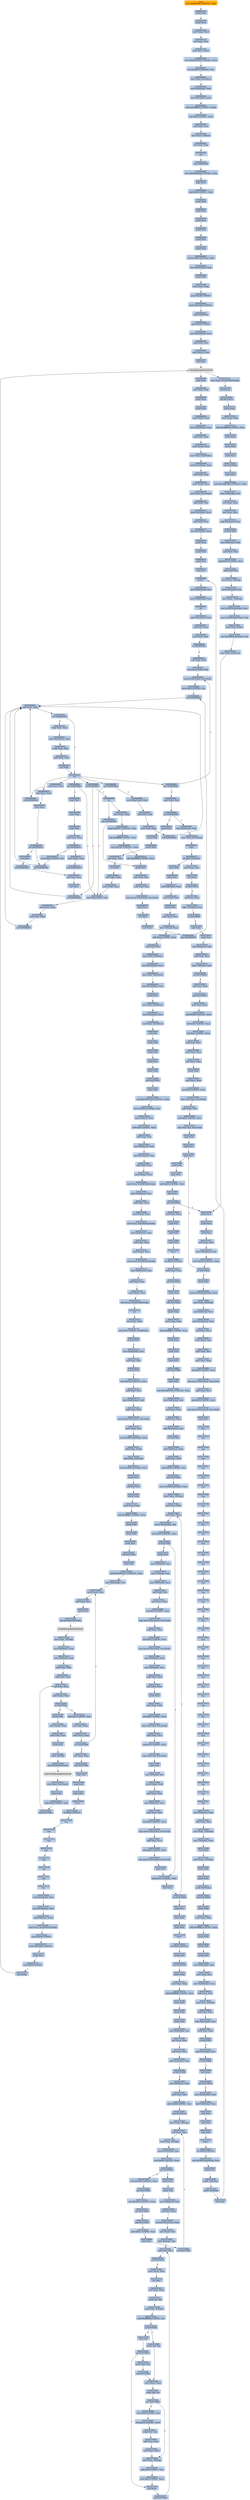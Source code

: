 digraph G {
node[shape=rectangle,style=filled,fillcolor=lightsteelblue,color=lightsteelblue]
bgcolor="transparent"
a0x00401000movl_0x40b99cUINT32_eax[label="start\nmovl $0x40b99c<UINT32>, %eax",color="lightgrey",fillcolor="orange"];
a0x00401005pushl_eax[label="0x00401005\npushl %eax"];
a0x00401006pushl_fs_0[label="0x00401006\npushl %fs:0"];
a0x0040100dmovl_esp_fs_0[label="0x0040100d\nmovl %esp, %fs:0"];
a0x00401014xorl_eax_eax[label="0x00401014\nxorl %eax, %eax"];
a0x00401016movl_ecx_eax_[label="0x00401016\nmovl %ecx, (%eax)"];
a0x0040b99cmovl_0xf040a846UINT32_eax[label="0x0040b99c\nmovl $0xf040a846<UINT32>, %eax"];
a0x0040b9a1leal_0x10001179eax__ecx[label="0x0040b9a1\nleal 0x10001179(%eax), %ecx"];
a0x0040b9a7movl_eax_0x1ecx_[label="0x0040b9a7\nmovl %eax, 0x1(%ecx)"];
a0x0040b9aamovl_0x4esp__edx[label="0x0040b9aa\nmovl 0x4(%esp), %edx"];
a0x0040b9aemovl_0xcedx__edx[label="0x0040b9ae\nmovl 0xc(%edx), %edx"];
a0x0040b9b1movb_0xffffffe9UINT8_edx_[label="0x0040b9b1\nmovb $0xffffffe9<UINT8>, (%edx)"];
a0x0040b9b4addl_0x5UINT8_edx[label="0x0040b9b4\naddl $0x5<UINT8>, %edx"];
a0x0040b9b7subl_edx_ecx[label="0x0040b9b7\nsubl %edx, %ecx"];
a0x0040b9b9movl_ecx__4edx_[label="0x0040b9b9\nmovl %ecx, -4(%edx)"];
a0x0040b9bcxorl_eax_eax[label="0x0040b9bc\nxorl %eax, %eax"];
a0x0040b9beret[label="0x0040b9be\nret"];
a0x00401016jmp_0x0040b9bf[label="0x00401016\njmp 0x0040b9bf"];
a0x0040b9bfmovl_0xf040a846UINT32_eax[label="0x0040b9bf\nmovl $0xf040a846<UINT32>, %eax"];
a0x0040b9c4popl_fs_0[label="0x0040b9c4\npopl %fs:0"];
a0x0040b9cbaddl_0x4UINT8_esp[label="0x0040b9cb\naddl $0x4<UINT8>, %esp"];
a0x0040b9cepushl_ebp[label="0x0040b9ce\npushl %ebp"];
a0x0040b9cfpushl_ebx[label="0x0040b9cf\npushl %ebx"];
a0x0040b9d0pushl_ecx[label="0x0040b9d0\npushl %ecx"];
a0x0040b9d1pushl_edi[label="0x0040b9d1\npushl %edi"];
a0x0040b9d2pushl_esi[label="0x0040b9d2\npushl %esi"];
a0x0040b9d3pushl_edx[label="0x0040b9d3\npushl %edx"];
a0x0040b9d4leal_0x10001132eax__ebx[label="0x0040b9d4\nleal 0x10001132(%eax), %ebx"];
a0x0040b9damovl_0x18ebx__edx[label="0x0040b9da\nmovl 0x18(%ebx), %edx"];
a0x0040b9ddpushl_edx[label="0x0040b9dd\npushl %edx"];
a0x0040b9demovl_eax_ebp[label="0x0040b9de\nmovl %eax, %ebp"];
a0x0040b9e0pushl_0x40UINT8[label="0x0040b9e0\npushl $0x40<UINT8>"];
a0x0040b9e2pushl_0x1000UINT32[label="0x0040b9e2\npushl $0x1000<UINT32>"];
a0x0040b9e7pushl_0x4ebx_[label="0x0040b9e7\npushl 0x4(%ebx)"];
a0x0040b9eapushl_0x0UINT8[label="0x0040b9ea\npushl $0x0<UINT8>"];
a0x0040b9ecmovl_0x10ebx__ecx[label="0x0040b9ec\nmovl 0x10(%ebx), %ecx"];
a0x0040b9efaddl_edx_ecx[label="0x0040b9ef\naddl %edx, %ecx"];
a0x0040b9f1movl_ecx__eax[label="0x0040b9f1\nmovl (%ecx), %eax"];
a0x0040b9f3call_eax[label="0x0040b9f3\ncall %eax"];
VirtualAlloc_kernel32_dll[label="VirtualAlloc@kernel32.dll",color="lightgrey",fillcolor="lightgrey"];
a0x0040b9f5popl_edx[label="0x0040b9f5\npopl %edx"];
a0x0040b9f6movl_eax_edi[label="0x0040b9f6\nmovl %eax, %edi"];
a0x0040b9f8pushl_eax[label="0x0040b9f8\npushl %eax"];
a0x0040b9f9pushl_edx[label="0x0040b9f9\npushl %edx"];
a0x0040b9famovl_ebx__esi[label="0x0040b9fa\nmovl (%ebx), %esi"];
a0x0040b9fcmovl_0x20ebx__eax[label="0x0040b9fc\nmovl 0x20(%ebx), %eax"];
a0x0040b9ffaddl_edx_eax[label="0x0040b9ff\naddl %edx, %eax"];
a0x0040ba01movl_eax__ecx[label="0x0040ba01\nmovl (%eax), %ecx"];
a0x0040ba03movl_ecx_0x20ebx_[label="0x0040ba03\nmovl %ecx, 0x20(%ebx)"];
a0x0040ba06movl_0x1cebx__eax[label="0x0040ba06\nmovl 0x1c(%ebx), %eax"];
a0x0040ba09addl_edx_eax[label="0x0040ba09\naddl %edx, %eax"];
a0x0040ba0bmovl_eax__ecx[label="0x0040ba0b\nmovl (%eax), %ecx"];
a0x0040ba0dmovl_ecx_0x1cebx_[label="0x0040ba0d\nmovl %ecx, 0x1c(%ebx)"];
a0x0040ba10addl_edx_esi[label="0x0040ba10\naddl %edx, %esi"];
a0x0040ba12movl_0xcebx__ecx[label="0x0040ba12\nmovl 0xc(%ebx), %ecx"];
a0x0040ba15addl_edx_ecx[label="0x0040ba15\naddl %edx, %ecx"];
a0x0040ba17leal_0x1cebx__eax[label="0x0040ba17\nleal 0x1c(%ebx), %eax"];
a0x0040ba1apushl_eax[label="0x0040ba1a\npushl %eax"];
a0x0040ba1bpushl_edi[label="0x0040ba1b\npushl %edi"];
a0x0040ba1cpushl_esi[label="0x0040ba1c\npushl %esi"];
a0x0040ba1dcall_ecx[label="0x0040ba1d\ncall %ecx"];
a0x0040b8bcpusha_[label="0x0040b8bc\npusha "];
a0x0040b8bdmovl_0x24esp__esi[label="0x0040b8bd\nmovl 0x24(%esp), %esi"];
a0x0040b8c1movl_0x28esp__edi[label="0x0040b8c1\nmovl 0x28(%esp), %edi"];
a0x0040b8c5cld_[label="0x0040b8c5\ncld "];
a0x0040b8c6lodsl_ds_esi__eax[label="0x0040b8c6\nlodsl %ds:(%esi), %eax"];
a0x0040b8c7xorl_ecx_ecx[label="0x0040b8c7\nxorl %ecx, %ecx"];
a0x0040b8c9testl_eax_eax[label="0x0040b8c9\ntestl %eax, %eax"];
a0x0040b8cbje_0x0040b8de[label="0x0040b8cb\nje 0x0040b8de"];
a0x0040b8cdxorl_edx_edx[label="0x0040b8cd\nxorl %edx, %edx"];
a0x0040b8cfleal_eaxedi__ebx[label="0x0040b8cf\nleal (%eax,%edi), %ebx"];
a0x0040b8d2movsb_ds_esi__es_edi_[label="0x0040b8d2\nmovsb %ds:(%esi), %es:(%edi)"];
a0x0040b8d3movb_0x3UINT8_cl[label="0x0040b8d3\nmovb $0x3<UINT8>, %cl"];
a0x0040b8d5call_0x0040b94c[label="0x0040b8d5\ncall 0x0040b94c"];
a0x0040b94caddl_edx_edx[label="0x0040b94c\naddl %edx, %edx"];
a0x0040b94ejne_0x0040b956[label="0x0040b94e\njne 0x0040b956"];
a0x0040b950xchgl_eax_edx[label="0x0040b950\nxchgl %eax, %edx"];
a0x0040b951lodsl_ds_esi__eax[label="0x0040b951\nlodsl %ds:(%esi), %eax"];
a0x0040b952xchgl_eax_edx[label="0x0040b952\nxchgl %eax, %edx"];
a0x0040b953addl_edx_edx[label="0x0040b953\naddl %edx, %edx"];
a0x0040b955incl_edx[label="0x0040b955\nincl %edx"];
a0x0040b956ret[label="0x0040b956\nret"];
a0x0040b8dajae_0x0040b8d2[label="0x0040b8da\njae 0x0040b8d2"];
a0x0040b8dccmpl_ebx_edi[label="0x0040b8dc\ncmpl %ebx, %edi"];
a0x0040b8dejae_0x0040b969[label="0x0040b8de\njae 0x0040b969"];
a0x0040b8e4pushl_ebx[label="0x0040b8e4\npushl %ebx"];
a0x0040b8e5pushl_ebp[label="0x0040b8e5\npushl %ebp"];
a0x0040b8e6pushl_edi[label="0x0040b8e6\npushl %edi"];
a0x0040b8e7xorl_ebx_ebx[label="0x0040b8e7\nxorl %ebx, %ebx"];
a0x0040b8e9incl_ebx[label="0x0040b8e9\nincl %ebx"];
a0x0040b8eaxorl_ebp_ebp[label="0x0040b8ea\nxorl %ebp, %ebp"];
a0x0040b8ecmovl_ebx_eax[label="0x0040b8ec\nmovl %ebx, %eax"];
a0x0040b8eeleal_ebpebx__edi[label="0x0040b8ee\nleal (%ebp,%ebx), %edi"];
a0x0040b8f2movl_ebx_ebp[label="0x0040b8f2\nmovl %ebx, %ebp"];
a0x0040b8f4movl_edi_ebx[label="0x0040b8f4\nmovl %edi, %ebx"];
a0x0040b8f6call_0x0040b94c[label="0x0040b8f6\ncall 0x0040b94c"];
a0x0040b8fbjae_0x0040b8ee[label="0x0040b8fb\njae 0x0040b8ee"];
a0x0040b8fdleal_ebpedi__ebx[label="0x0040b8fd\nleal (%ebp,%edi), %ebx"];
a0x0040b901addl_edi_eax[label="0x0040b901\naddl %edi, %eax"];
a0x0040b903movl_edi_ebp[label="0x0040b903\nmovl %edi, %ebp"];
a0x0040b905call_0x0040b94c[label="0x0040b905\ncall 0x0040b94c"];
a0x0040b90ajae_0x0040b8ee[label="0x0040b90a\njae 0x0040b8ee"];
a0x0040b90cpopl_edi[label="0x0040b90c\npopl %edi"];
a0x0040b90dpopl_ebp[label="0x0040b90d\npopl %ebp"];
a0x0040b90epopl_ebx[label="0x0040b90e\npopl %ebx"];
a0x0040b90fsubl_ecx_eax[label="0x0040b90f\nsubl %ecx, %eax"];
a0x0040b911jae_0x0040b91c[label="0x0040b911\njae 0x0040b91c"];
a0x0040b91cmovb_0x6UINT8_cl[label="0x0040b91c\nmovb $0x6<UINT8>, %cl"];
a0x0040b91ecall_0x0040b94c[label="0x0040b91e\ncall 0x0040b94c"];
a0x0040b923adcl_eax_eax[label="0x0040b923\nadcl %eax, %eax"];
a0x0040b925decl_ecx[label="0x0040b925\ndecl %ecx"];
a0x0040b926jne_0x0040b91e[label="0x0040b926\njne 0x0040b91e"];
a0x0040b928incl_eax[label="0x0040b928\nincl %eax"];
a0x0040b929call_0x0040b957[label="0x0040b929\ncall 0x0040b957"];
a0x0040b957xorl_ecx_ecx[label="0x0040b957\nxorl %ecx, %ecx"];
a0x0040b959incl_ecx[label="0x0040b959\nincl %ecx"];
a0x0040b95acall_0x0040b94c[label="0x0040b95a\ncall 0x0040b94c"];
a0x0040b95fadcl_ecx_ecx[label="0x0040b95f\nadcl %ecx, %ecx"];
a0x0040b961call_0x0040b94c[label="0x0040b961\ncall 0x0040b94c"];
a0x0040b966jb_0x0040b95a[label="0x0040b966\njb 0x0040b95a"];
a0x0040b968ret[label="0x0040b968\nret"];
a0x0040b92emovl_eax_ebp[label="0x0040b92e\nmovl %eax, %ebp"];
a0x0040b930cmpl_0x8001UINT32_eax[label="0x0040b930\ncmpl $0x8001<UINT32>, %eax"];
a0x0040b935sbbl_0xffffffffUINT8_ecx[label="0x0040b935\nsbbl $0xffffffff<UINT8>, %ecx"];
a0x0040b938cmpl_0x781UINT32_eax[label="0x0040b938\ncmpl $0x781<UINT32>, %eax"];
a0x0040b93dsbbl_0xffffffffUINT8_ecx[label="0x0040b93d\nsbbl $0xffffffff<UINT8>, %ecx"];
a0x0040b940pushl_esi[label="0x0040b940\npushl %esi"];
a0x0040b941movl_edi_esi[label="0x0040b941\nmovl %edi, %esi"];
a0x0040b943subl_eax_esi[label="0x0040b943\nsubl %eax, %esi"];
a0x0040b945repz_movsb_ds_esi__es_edi_[label="0x0040b945\nrepz movsb %ds:(%esi), %es:(%edi)"];
a0x0040b947popl_esi[label="0x0040b947\npopl %esi"];
a0x0040b948incl_ecx[label="0x0040b948\nincl %ecx"];
a0x0040b949incl_ecx[label="0x0040b949\nincl %ecx"];
a0x0040b94ajmp_0x0040b8d5[label="0x0040b94a\njmp 0x0040b8d5"];
a0x0040b913movl_ebp_eax[label="0x0040b913\nmovl %ebp, %eax"];
a0x0040b915call_0x0040b957[label="0x0040b915\ncall 0x0040b957"];
a0x0040b91ajmp_0x0040b940[label="0x0040b91a\njmp 0x0040b940"];
a0x0040b969subl_0x28esp__edi[label="0x0040b969\nsubl 0x28(%esp), %edi"];
a0x0040b96dmovl_edi_0x1cesp_[label="0x0040b96d\nmovl %edi, 0x1c(%esp)"];
a0x0040b971popa_[label="0x0040b971\npopa "];
a0x0040b972ret_0xcUINT16[label="0x0040b972\nret $0xc<UINT16>"];
a0x0040ba1fpopl_edx[label="0x0040ba1f\npopl %edx"];
a0x0040ba20popl_eax[label="0x0040ba20\npopl %eax"];
a0x0040ba21addl_0x8ebx__eax[label="0x0040ba21\naddl 0x8(%ebx), %eax"];
a0x0040ba24movl_eax_edi[label="0x0040ba24\nmovl %eax, %edi"];
a0x0040ba26pushl_edx[label="0x0040ba26\npushl %edx"];
a0x0040ba27movl_eax_esi[label="0x0040ba27\nmovl %eax, %esi"];
a0x0040ba29movl__4esi__eax[label="0x0040ba29\nmovl -4(%esi), %eax"];
a0x0040ba2caddl_0x4UINT8_eax[label="0x0040ba2c\naddl $0x4<UINT8>, %eax"];
a0x0040ba2fsubl_eax_esi[label="0x0040ba2f\nsubl %eax, %esi"];
a0x0040ba31movl_edx_0x8esi_[label="0x0040ba31\nmovl %edx, 0x8(%esi)"];
a0x0040ba34movl_0x10ebx__ecx[label="0x0040ba34\nmovl 0x10(%ebx), %ecx"];
a0x0040ba37movl_ecx_0x24esi_[label="0x0040ba37\nmovl %ecx, 0x24(%esi)"];
a0x0040ba3amovl_0x14ebx__ecx[label="0x0040ba3a\nmovl 0x14(%ebx), %ecx"];
a0x0040ba3dpushl_ecx[label="0x0040ba3d\npushl %ecx"];
a0x0040ba3emovl_ecx_0x28esi_[label="0x0040ba3e\nmovl %ecx, 0x28(%esi)"];
a0x0040ba41movl_0xcebx__ecx[label="0x0040ba41\nmovl 0xc(%ebx), %ecx"];
a0x0040ba44movl_ecx_0x14esi_[label="0x0040ba44\nmovl %ecx, 0x14(%esi)"];
a0x0040ba47call_edi[label="0x0040ba47\ncall %edi"];
a0x035700ccpushl_ebx[label="0x035700cc\npushl %ebx"];
a0x035700cdpushl_edi[label="0x035700cd\npushl %edi"];
a0x035700cepushl_esi[label="0x035700ce\npushl %esi"];
a0x035700cfpushl_ebp[label="0x035700cf\npushl %ebp"];
a0x035700d0call_0x35700d5[label="0x035700d0\ncall 0x35700d5"];
a0x035700d5popl_ebp[label="0x035700d5\npopl %ebp"];
a0x035700d6subl_0x10001230UINT32_ebp[label="0x035700d6\nsubl $0x10001230<UINT32>, %ebp"];
a0x035700dcleal_0x10001227ebp__esi[label="0x035700dc\nleal 0x10001227(%ebp), %esi"];
a0x035700e2movl__4esi__eax[label="0x035700e2\nmovl -4(%esi), %eax"];
a0x035700e5addl_0x4UINT8_eax[label="0x035700e5\naddl $0x4<UINT8>, %eax"];
a0x035700e8subl_eax_esi[label="0x035700e8\nsubl %eax, %esi"];
a0x035700eamovl_0x8esi__edx[label="0x035700ea\nmovl 0x8(%esi), %edx"];
a0x035700edmovl_0x1cesi__eax[label="0x035700ed\nmovl 0x1c(%esi), %eax"];
a0x035700f0addl_edx_eax[label="0x035700f0\naddl %edx, %eax"];
a0x035700f2movl_eax__ecx[label="0x035700f2\nmovl (%eax), %ecx"];
a0x035700f4movl_ecx_0x10001b56ebp_[label="0x035700f4\nmovl %ecx, 0x10001b56(%ebp)"];
a0x035700famovl_0x20esi__eax[label="0x035700fa\nmovl 0x20(%esi), %eax"];
a0x035700fdaddl_edx_eax[label="0x035700fd\naddl %edx, %eax"];
a0x035700ffmovl_eax__ecx[label="0x035700ff\nmovl (%eax), %ecx"];
a0x03570101movl_ecx_0x10001b5aebp_[label="0x03570101\nmovl %ecx, 0x10001b5a(%ebp)"];
a0x03570107movl_0x24esi__eax[label="0x03570107\nmovl 0x24(%esi), %eax"];
a0x0357010aaddl_edx_eax[label="0x0357010a\naddl %edx, %eax"];
a0x0357010cmovl_eax__ecx[label="0x0357010c\nmovl (%eax), %ecx"];
a0x0357010emovl_ecx_0x10001b5eebp_[label="0x0357010e\nmovl %ecx, 0x10001b5e(%ebp)"];
a0x03570114movl_0x28esi__eax[label="0x03570114\nmovl 0x28(%esi), %eax"];
a0x03570117addl_edx_eax[label="0x03570117\naddl %edx, %eax"];
a0x03570119movl_eax__ecx[label="0x03570119\nmovl (%eax), %ecx"];
a0x0357011bmovl_ecx_0x10001b62ebp_[label="0x0357011b\nmovl %ecx, 0x10001b62(%ebp)"];
a0x03570121cld_[label="0x03570121\ncld "];
a0x03570122movl_esi_ebx[label="0x03570122\nmovl %esi, %ebx"];
a0x03570124cmpl_0x1UINT8_0x48ebx_[label="0x03570124\ncmpl $0x1<UINT8>, 0x48(%ebx)"];
a0x03570128je_0x357013f[label="0x03570128\nje 0x357013f"];
a0x0357012amovl_0x44ebx__esi[label="0x0357012a\nmovl 0x44(%ebx), %esi"];
a0x0357012dtestl_esi_esi[label="0x0357012d\ntestl %esi, %esi"];
a0x0357012fje_0x357013f[label="0x0357012f\nje 0x357013f"];
a0x03570131movl_0x23UINT32_ecx[label="0x03570131\nmovl $0x23<UINT32>, %ecx"];
a0x03570136addl_edx_esi[label="0x03570136\naddl %edx, %esi"];
a0x03570138movl_0x40ebx__edi[label="0x03570138\nmovl 0x40(%ebx), %edi"];
a0x0357013baddl_edx_edi[label="0x0357013b\naddl %edx, %edi"];
a0x0357013drepz_movsb_ds_esi__es_edi_[label="0x0357013d\nrepz movsb %ds:(%esi), %es:(%edi)"];
a0x0357013fmovl_ebx_esi[label="0x0357013f\nmovl %ebx, %esi"];
a0x03570141leal_0x10001b46ebp__edi[label="0x03570141\nleal 0x10001b46(%ebp), %edi"];
a0x03570147addl_ebp_edi_[label="0x03570147\naddl %ebp, (%edi)"];
a0x03570149addl_ebp_0x4edi_[label="0x03570149\naddl %ebp, 0x4(%edi)"];
a0x0357014cleal_0x10001a25ebp__ecx[label="0x0357014c\nleal 0x10001a25(%ebp), %ecx"];
a0x03570152pushl_ecx[label="0x03570152\npushl %ecx"];
a0x03570153call_0x357027e[label="0x03570153\ncall 0x357027e"];
a0x0357027epushl_ebp[label="0x0357027e\npushl %ebp"];
a0x0357027fmovl_esp_ebp[label="0x0357027f\nmovl %esp, %ebp"];
a0x03570281addl_0xfffffffcUINT8_esp[label="0x03570281\naddl $0xfffffffc<UINT8>, %esp"];
a0x03570284pushl_ebx[label="0x03570284\npushl %ebx"];
a0x03570285pushl_edi[label="0x03570285\npushl %edi"];
a0x03570286pushl_esi[label="0x03570286\npushl %esi"];
a0x03570287call_0x357028c[label="0x03570287\ncall 0x357028c"];
a0x0357028cpopl_ebx[label="0x0357028c\npopl %ebx"];
a0x0357028dsubl_0x100013e7UINT32_ebx[label="0x0357028d\nsubl $0x100013e7<UINT32>, %ebx"];
a0x03570293movl_0x8ebp__esi[label="0x03570293\nmovl 0x8(%ebp), %esi"];
a0x03570296movl_esi__ecx[label="0x03570296\nmovl (%esi), %ecx"];
a0x03570298addl_ebx_ecx[label="0x03570298\naddl %ebx, %ecx"];
a0x0357029apushl_ecx[label="0x0357029a\npushl %ecx"];
a0x0357029bcall_0x10001b56ebx_[label="0x0357029b\ncall 0x10001b56(%ebx)"];
LoadLibraryA_kernel32_dll[label="LoadLibraryA@kernel32.dll",color="lightgrey",fillcolor="lightgrey"];
a0x035702a1movl_eax__4ebp_[label="0x035702a1\nmovl %eax, -4(%ebp)"];
a0x035702a4movl_0x4esi__edx[label="0x035702a4\nmovl 0x4(%esi), %edx"];
a0x035702a7movl_0x8esi__edi[label="0x035702a7\nmovl 0x8(%esi), %edi"];
a0x035702aaaddl_ebx_edx[label="0x035702aa\naddl %ebx, %edx"];
a0x035702acaddl_ebx_edi[label="0x035702ac\naddl %ebx, %edi"];
a0x035702aexorl_eax_eax[label="0x035702ae\nxorl %eax, %eax"];
a0x035702b0addl_edx__eax[label="0x035702b0\naddl (%edx), %eax"];
a0x035702b2je_0x35702ca[label="0x035702b2\nje 0x35702ca"];
a0x035702b4pushl_edx[label="0x035702b4\npushl %edx"];
a0x035702b5movl_edx__eax[label="0x035702b5\nmovl (%edx), %eax"];
a0x035702b7addl_ebx_eax[label="0x035702b7\naddl %ebx, %eax"];
a0x035702b9pushl_eax[label="0x035702b9\npushl %eax"];
a0x035702bapushl__4ebp_[label="0x035702ba\npushl -4(%ebp)"];
a0x035702bdcall_0x10001b5aebx_[label="0x035702bd\ncall 0x10001b5a(%ebx)"];
GetProcAddress_kernel32_dll[label="GetProcAddress@kernel32.dll",color="lightgrey",fillcolor="lightgrey"];
a0x035702c3stosl_eax_es_edi_[label="0x035702c3\nstosl %eax, %es:(%edi)"];
a0x035702c4popl_edx[label="0x035702c4\npopl %edx"];
a0x035702c5addl_0x4UINT8_edx[label="0x035702c5\naddl $0x4<UINT8>, %edx"];
a0x035702c8jmp_0x35702ae[label="0x035702c8\njmp 0x35702ae"];
a0x035702caaddl_0xcUINT8_esi[label="0x035702ca\naddl $0xc<UINT8>, %esi"];
a0x035702cdxorl_eax_eax[label="0x035702cd\nxorl %eax, %eax"];
a0x035702cfaddl_esi__eax[label="0x035702cf\naddl (%esi), %eax"];
a0x035702d1jne_0x3570296[label="0x035702d1\njne 0x3570296"];
a0x035702d3xorl_eax_eax[label="0x035702d3\nxorl %eax, %eax"];
a0x035702d5jmp_0x35702da[label="0x035702d5\njmp 0x35702da"];
a0x035702dapopl_esi[label="0x035702da\npopl %esi"];
a0x035702dbpopl_edi[label="0x035702db\npopl %edi"];
a0x035702dcpopl_ebx[label="0x035702dc\npopl %ebx"];
a0x035702ddleave_[label="0x035702dd\nleave "];
a0x035702deret_0x4UINT16[label="0x035702de\nret $0x4<UINT16>"];
a0x03570158nop_[label="0x03570158\nnop "];
a0x03570159nop_[label="0x03570159\nnop "];
a0x0357015anop_[label="0x0357015a\nnop "];
a0x0357015bnop_[label="0x0357015b\nnop "];
a0x0357015cnop_[label="0x0357015c\nnop "];
a0x0357015dnop_[label="0x0357015d\nnop "];
a0x0357015enop_[label="0x0357015e\nnop "];
a0x0357015fnop_[label="0x0357015f\nnop "];
a0x03570160movl_0x2cesi__ecx[label="0x03570160\nmovl 0x2c(%esi), %ecx"];
a0x03570163movl_0x24esi__edx[label="0x03570163\nmovl 0x24(%esi), %edx"];
a0x03570166addl_0x8esi__edx[label="0x03570166\naddl 0x8(%esi), %edx"];
a0x03570169movl_ecx_0x10001b52ebp_[label="0x03570169\nmovl %ecx, 0x10001b52(%ebp)"];
a0x0357016fpushl_0x40UINT8[label="0x0357016f\npushl $0x40<UINT8>"];
a0x03570171pushl_0x1000UINT32[label="0x03570171\npushl $0x1000<UINT32>"];
a0x03570176pushl_ecx[label="0x03570176\npushl %ecx"];
a0x03570177pushl_0x0UINT8[label="0x03570177\npushl $0x0<UINT8>"];
a0x03570179call_edx_[label="0x03570179\ncall (%edx)"];
a0x0357017bmovl_eax_0x10001b4eebp_[label="0x0357017b\nmovl %eax, 0x10001b4e(%ebp)"];
a0x03570181pushl_esi[label="0x03570181\npushl %esi"];
a0x03570182call_0x357051c[label="0x03570182\ncall 0x357051c"];
a0x0357051cpushl_ebp[label="0x0357051c\npushl %ebp"];
a0x0357051dmovl_esp_ebp[label="0x0357051d\nmovl %esp, %ebp"];
a0x0357051faddl_0xffffffe8UINT8_esp[label="0x0357051f\naddl $0xffffffe8<UINT8>, %esp"];
a0x03570522pushl_ebx[label="0x03570522\npushl %ebx"];
a0x03570523pushl_edi[label="0x03570523\npushl %edi"];
a0x03570524pushl_esi[label="0x03570524\npushl %esi"];
a0x03570525call_0x357052a[label="0x03570525\ncall 0x357052a"];
a0x0357052apopl_ebx[label="0x0357052a\npopl %ebx"];
a0x0357052bsubl_0x10001685UINT32_ebx[label="0x0357052b\nsubl $0x10001685<UINT32>, %ebx"];
a0x03570531movl_0x8ebp__esi[label="0x03570531\nmovl 0x8(%ebp), %esi"];
a0x03570534xorl_eax_eax[label="0x03570534\nxorl %eax, %eax"];
a0x03570536xorl_ecx_ecx[label="0x03570536\nxorl %ecx, %ecx"];
a0x03570538addl_0x3cesi__ecx[label="0x03570538\naddl 0x3c(%esi), %ecx"];
a0x0357053bje_0x3570547[label="0x0357053b\nje 0x3570547"];
a0x0357053dmovl_0x8esi__edx[label="0x0357053d\nmovl 0x8(%esi), %edx"];
a0x03570540movl_esi_edi[label="0x03570540\nmovl %esi, %edi"];
a0x03570542addl_0x50UINT8_esi[label="0x03570542\naddl $0x50<UINT8>, %esi"];
a0x03570545jmp_0x357054e[label="0x03570545\njmp 0x357054e"];
a0x0357054emovl_eax__4ebp_[label="0x0357054e\nmovl %eax, -4(%ebp)"];
a0x03570551movw_0x2edi__ax[label="0x03570551\nmovw 0x2(%edi), %ax"];
a0x03570555movl_eax__16ebp_[label="0x03570555\nmovl %eax, -16(%ebp)"];
a0x03570558leal_0x10001b3eebx__eax[label="0x03570558\nleal 0x10001b3e(%ebx), %eax"];
a0x0357055emovl_0x10001b56ebx__edi[label="0x0357055e\nmovl 0x10001b56(%ebx), %edi"];
a0x03570564movl_edi_eax_[label="0x03570564\nmovl %edi, (%eax)"];
a0x03570566movl_0x10001b5aebx__edi[label="0x03570566\nmovl 0x10001b5a(%ebx), %edi"];
a0x0357056cmovl_edi_0x4eax_[label="0x0357056c\nmovl %edi, 0x4(%eax)"];
a0x0357056fpushl_ecx[label="0x0357056f\npushl %ecx"];
a0x03570570pushl_edx[label="0x03570570\npushl %edx"];
a0x03570571pushl_esi[label="0x03570571\npushl %esi"];
a0x03570572xorl_eax_eax[label="0x03570572\nxorl %eax, %eax"];
a0x03570574movw_0x10esi__ax[label="0x03570574\nmovw 0x10(%esi), %ax"];
a0x03570578testl_0x10UINT32_eax[label="0x03570578\ntestl $0x10<UINT32>, %eax"];
a0x0357057dje_0x357065b[label="0x0357057d\nje 0x357065b"];
a0x0357065bpopl_esi[label="0x0357065b\npopl %esi"];
a0x0357065cpopl_edx[label="0x0357065c\npopl %edx"];
a0x0357065dpopl_ecx[label="0x0357065d\npopl %ecx"];
a0x0357065eaddl_0x1cUINT8_esi[label="0x0357065e\naddl $0x1c<UINT8>, %esi"];
a0x03570661decl_ecx[label="0x03570661\ndecl %ecx"];
a0x03570662jne_0x357056f[label="0x03570662\njne 0x357056f"];
a0x03570583pushl_esi[label="0x03570583\npushl %esi"];
a0x03570584movl_0x10001b4eebx__edi[label="0x03570584\nmovl 0x10001b4e(%ebx), %edi"];
a0x0357058amovl_edi__20ebp_[label="0x0357058a\nmovl %edi, -20(%ebp)"];
a0x0357058dmovl_0x8esi__ecx[label="0x0357058d\nmovl 0x8(%esi), %ecx"];
a0x03570590movl_0x14esi__eax[label="0x03570590\nmovl 0x14(%esi), %eax"];
a0x03570593subl_eax_ecx[label="0x03570593\nsubl %eax, %ecx"];
a0x03570595movl_esi__esi[label="0x03570595\nmovl (%esi), %esi"];
a0x03570597addl_edx_esi[label="0x03570597\naddl %edx, %esi"];
a0x03570599movl_ecx_eax[label="0x03570599\nmovl %ecx, %eax"];
a0x0357059bsarl_0x2UINT8_ecx[label="0x0357059b\nsarl $0x2<UINT8>, %ecx"];
a0x0357059erepz_movsl_ds_esi__es_edi_[label="0x0357059e\nrepz movsl %ds:(%esi), %es:(%edi)"];
a0x035705a0addl_eax_ecx[label="0x035705a0\naddl %eax, %ecx"];
a0x035705a2andl_0x3UINT8_ecx[label="0x035705a2\nandl $0x3<UINT8>, %ecx"];
a0x035705a5repz_movsb_ds_esi__es_edi_[label="0x035705a5\nrepz movsb %ds:(%esi), %es:(%edi)"];
a0x035705a7popl_esi[label="0x035705a7\npopl %esi"];
a0x035705a8nop_[label="0x035705a8\nnop "];
a0x035705a9nop_[label="0x035705a9\nnop "];
a0x035705aanop_[label="0x035705aa\nnop "];
a0x035705abnop_[label="0x035705ab\nnop "];
a0x035705acnop_[label="0x035705ac\nnop "];
a0x035705adnop_[label="0x035705ad\nnop "];
a0x035705aenop_[label="0x035705ae\nnop "];
a0x035705afnop_[label="0x035705af\nnop "];
a0x035705b0nop_[label="0x035705b0\nnop "];
a0x035705b1nop_[label="0x035705b1\nnop "];
a0x035705b2nop_[label="0x035705b2\nnop "];
a0x035705b3nop_[label="0x035705b3\nnop "];
a0x035705b4nop_[label="0x035705b4\nnop "];
a0x035705b5nop_[label="0x035705b5\nnop "];
a0x035705b6nop_[label="0x035705b6\nnop "];
a0x035705b7nop_[label="0x035705b7\nnop "];
a0x035705b8nop_[label="0x035705b8\nnop "];
a0x035705b9nop_[label="0x035705b9\nnop "];
a0x035705banop_[label="0x035705ba\nnop "];
a0x035705bbnop_[label="0x035705bb\nnop "];
a0x035705bcnop_[label="0x035705bc\nnop "];
a0x035705bdnop_[label="0x035705bd\nnop "];
a0x035705benop_[label="0x035705be\nnop "];
a0x035705bfnop_[label="0x035705bf\nnop "];
a0x035705c0nop_[label="0x035705c0\nnop "];
a0x035705c1nop_[label="0x035705c1\nnop "];
a0x035705c2nop_[label="0x035705c2\nnop "];
a0x035705c3nop_[label="0x035705c3\nnop "];
a0x035705c4nop_[label="0x035705c4\nnop "];
a0x035705c5nop_[label="0x035705c5\nnop "];
a0x035705c6nop_[label="0x035705c6\nnop "];
a0x035705c7nop_[label="0x035705c7\nnop "];
a0x035705c8nop_[label="0x035705c8\nnop "];
a0x035705c9nop_[label="0x035705c9\nnop "];
a0x035705canop_[label="0x035705ca\nnop "];
a0x035705cbnop_[label="0x035705cb\nnop "];
a0x035705ccnop_[label="0x035705cc\nnop "];
a0x035705cdnop_[label="0x035705cd\nnop "];
a0x035705cenop_[label="0x035705ce\nnop "];
a0x035705cfnop_[label="0x035705cf\nnop "];
a0x035705d0movl_0x4esi__eax[label="0x035705d0\nmovl 0x4(%esi), %eax"];
a0x035705d3addl_edx_eax[label="0x035705d3\naddl %edx, %eax"];
a0x035705d5movl_eax__24ebp_[label="0x035705d5\nmovl %eax, -24(%ebp)"];
a0x035705d8movl__16ebp__eax[label="0x035705d8\nmovl -16(%ebp), %eax"];
a0x035705dbdecl_eax[label="0x035705db\ndecl %eax"];
a0x035705dcmovl_eax__12ebp_[label="0x035705dc\nmovl %eax, -12(%ebp)"];
a0x035705dfpushl_edx[label="0x035705df\npushl %edx"];
a0x035705e0pushl_eax[label="0x035705e0\npushl %eax"];
a0x035705e1pushl_0x8ebp_[label="0x035705e1\npushl 0x8(%ebp)"];
a0x035705e4call_0x3570843[label="0x035705e4\ncall 0x3570843"];
a0x03570843pushl_ebp[label="0x03570843\npushl %ebp"];
a0x03570844movl_esp_ebp[label="0x03570844\nmovl %esp, %ebp"];
a0x03570846addl_0xfffffffcUINT8_esp[label="0x03570846\naddl $0xfffffffc<UINT8>, %esp"];
a0x03570849pushl_ebx[label="0x03570849\npushl %ebx"];
a0x0357084apushl_edi[label="0x0357084a\npushl %edi"];
a0x0357084bpushl_esi[label="0x0357084b\npushl %esi"];
a0x0357084cmovl_0x8ebp__ebx[label="0x0357084c\nmovl 0x8(%ebp), %ebx"];
a0x0357084fmovl_ebx_esi[label="0x0357084f\nmovl %ebx, %esi"];
a0x03570851movl_0x30ebx__ecx[label="0x03570851\nmovl 0x30(%ebx), %ecx"];
a0x03570854subl_ecx_esi[label="0x03570854\nsubl %ecx, %esi"];
a0x03570856movl_esi__4ebp_[label="0x03570856\nmovl %esi, -4(%ebp)"];
a0x03570859xorl_ecx_ecx[label="0x03570859\nxorl %ecx, %ecx"];
a0x0357085blodsl_ds_esi__eax[label="0x0357085b\nlodsl %ds:(%esi), %eax"];
a0x0357085ctestl_eax_eax[label="0x0357085c\ntestl %eax, %eax"];
a0x0357085eje_0x357087c[label="0x0357085e\nje 0x357087c"];
a0x03570860cmpl_0xcebp__ecx[label="0x03570860\ncmpl 0xc(%ebp), %ecx"];
a0x03570863je_0x3570868[label="0x03570863\nje 0x3570868"];
a0x03570868incl_eax[label="0x03570868\nincl %eax"];
a0x03570869jne_0x3570878[label="0x03570869\njne 0x3570878"];
a0x0357086bmovl_0x14ebx__eax[label="0x0357086b\nmovl 0x14(%ebx), %eax"];
a0x0357086eaddl_0x8ebx__eax[label="0x0357086e\naddl 0x8(%ebx), %eax"];
a0x03570871popl_esi[label="0x03570871\npopl %esi"];
a0x03570872popl_edi[label="0x03570872\npopl %edi"];
a0x03570873popl_ebx[label="0x03570873\npopl %ebx"];
a0x03570874leave_[label="0x03570874\nleave "];
a0x03570875ret_0x8UINT16[label="0x03570875\nret $0x8<UINT16>"];
a0x035705e9leal_0x10001b3eebx__ecx[label="0x035705e9\nleal 0x10001b3e(%ebx), %ecx"];
a0x035705efpushl_ecx[label="0x035705ef\npushl %ecx"];
a0x035705f0pushl__24ebp_[label="0x035705f0\npushl -24(%ebp)"];
a0x035705f3pushl__20ebp_[label="0x035705f3\npushl -20(%ebp)"];
a0x035705f6call_eax[label="0x035705f6\ncall %eax"];
a0x035705f8movl_eax_ecx[label="0x035705f8\nmovl %eax, %ecx"];
a0x035705faincl_eax[label="0x035705fa\nincl %eax"];
a0x035705fbje_0x3570671[label="0x035705fb\nje 0x3570671"];
a0x035705fdxorl_eax_eax[label="0x035705fd\nxorl %eax, %eax"];
a0x035705ffaddl__12ebp__eax[label="0x035705ff\naddl -12(%ebp), %eax"];
a0x03570602je_0x3570616[label="0x03570602\nje 0x3570616"];
a0x03570616popl_edx[label="0x03570616\npopl %edx"];
a0x03570617pushl_esi[label="0x03570617\npushl %esi"];
a0x03570618movl_0x4esi__edi[label="0x03570618\nmovl 0x4(%esi), %edi"];
a0x0357061baddl_edx_edi[label="0x0357061b\naddl %edx, %edi"];
a0x0357061dcmpl__24ebp__edi[label="0x0357061d\ncmpl -24(%ebp), %edi"];
a0x03570620jne_0x3570626[label="0x03570620\njne 0x3570626"];
a0x03570622addl_ecx_edi[label="0x03570622\naddl %ecx, %edi"];
a0x03570624jmp_0x3570637[label="0x03570624\njmp 0x3570637"];
a0x03570637movl_edi_eax[label="0x03570637\nmovl %edi, %eax"];
a0x03570639addl_0xfffUINT32_eax[label="0x03570639\naddl $0xfff<UINT32>, %eax"];
a0x0357063eshrl_0xcUINT8_eax[label="0x0357063e\nshrl $0xc<UINT8>, %eax"];
a0x03570641shll_0xcUINT8_eax[label="0x03570641\nshll $0xc<UINT8>, %eax"];
a0x03570644subl_edi_eax[label="0x03570644\nsubl %edi, %eax"];
a0x03570646movl_eax_ecx[label="0x03570646\nmovl %eax, %ecx"];
a0x03570648xorl_eax_eax[label="0x03570648\nxorl %eax, %eax"];
a0x0357064apushl_edx[label="0x0357064a\npushl %edx"];
a0x0357064bmovl_ecx_edx[label="0x0357064b\nmovl %ecx, %edx"];
a0x0357064dsarl_0x2UINT8_ecx[label="0x0357064d\nsarl $0x2<UINT8>, %ecx"];
a0x03570650repz_stosl_eax_es_edi_[label="0x03570650\nrepz stosl %eax, %es:(%edi)"];
a0x03570652addl_edx_ecx[label="0x03570652\naddl %edx, %ecx"];
a0x03570654andl_0x3UINT8_ecx[label="0x03570654\nandl $0x3<UINT8>, %ecx"];
a0x03570657repz_stosb_al_es_edi_[label="0x03570657\nrepz stosb %al, %es:(%edi)"];
a0x03570659popl_edx[label="0x03570659\npopl %edx"];
a0x0357065apopl_esi[label="0x0357065a\npopl %esi"];
a0x03570668xorl_eax_eax[label="0x03570668\nxorl %eax, %eax"];
a0x0357066apopl_esi[label="0x0357066a\npopl %esi"];
a0x0357066bpopl_edi[label="0x0357066b\npopl %edi"];
a0x0357066cpopl_ebx[label="0x0357066c\npopl %ebx"];
a0x0357066dleave_[label="0x0357066d\nleave "];
a0x0357066eret_0x4UINT16[label="0x0357066e\nret $0x4<UINT16>"];
a0x03570187testl_eax_eax[label="0x03570187\ntestl %eax, %eax"];
a0x03570189jne_0x3570235[label="0x03570189\njne 0x3570235"];
a0x0357018fpushl_esi[label="0x0357018f\npushl %esi"];
a0x03570190call_0x3570478[label="0x03570190\ncall 0x3570478"];
a0x03570478pushl_ebp[label="0x03570478\npushl %ebp"];
a0x03570479movl_esp_ebp[label="0x03570479\nmovl %esp, %ebp"];
a0x0357047baddl_0xfffffffcUINT8_esp[label="0x0357047b\naddl $0xfffffffc<UINT8>, %esp"];
a0x0357047epushl_ebx[label="0x0357047e\npushl %ebx"];
a0x0357047fpushl_edi[label="0x0357047f\npushl %edi"];
a0x03570480pushl_esi[label="0x03570480\npushl %esi"];
a0x03570481call_0x3570486[label="0x03570481\ncall 0x3570486"];
a0x03570486popl_ebx[label="0x03570486\npopl %ebx"];
a0x03570487subl_0x100015e1UINT32_ebx[label="0x03570487\nsubl $0x100015e1<UINT32>, %ebx"];
a0x0357048dmovl_0x8ebp__esi[label="0x0357048d\nmovl 0x8(%ebp), %esi"];
a0x03570490xorl_eax_eax[label="0x03570490\nxorl %eax, %eax"];
a0x03570492xorl_ecx_ecx[label="0x03570492\nxorl %ecx, %ecx"];
a0x03570494addl_0x3cesi__ecx[label="0x03570494\naddl 0x3c(%esi), %ecx"];
a0x03570497je_0x35704a3[label="0x03570497\nje 0x35704a3"];
a0x03570499movl_0x8esi__edx[label="0x03570499\nmovl 0x8(%esi), %edx"];
a0x0357049cmovl_esi_edi[label="0x0357049c\nmovl %esi, %edi"];
a0x0357049eaddl_0x50UINT8_esi[label="0x0357049e\naddl $0x50<UINT8>, %esi"];
a0x035704a1jmp_0x35704aa[label="0x035704a1\njmp 0x35704aa"];
a0x035704aamovl_0x10001b4eebx__eax[label="0x035704aa\nmovl 0x10001b4e(%ebx), %eax"];
a0x035704b0movl_eax__4ebp_[label="0x035704b0\nmovl %eax, -4(%ebp)"];
a0x035704b3movl_esi_ebx[label="0x035704b3\nmovl %esi, %ebx"];
a0x035704b5xorl_eax_eax[label="0x035704b5\nxorl %eax, %eax"];
a0x035704b7movw_0x10ebx__ax[label="0x035704b7\nmovw 0x10(%ebx), %ax"];
a0x035704bbtestl_0x2UINT32_eax[label="0x035704bb\ntestl $0x2<UINT32>, %eax"];
a0x035704c0je_0x357050f[label="0x035704c0\nje 0x357050f"];
a0x035704c2pushl_ecx[label="0x035704c2\npushl %ecx"];
a0x035704c3movl_0x4ebx__esi[label="0x035704c3\nmovl 0x4(%ebx), %esi"];
a0x035704c6movl__4ebp__edi[label="0x035704c6\nmovl -4(%ebp), %edi"];
a0x035704c9movl_0x8ebx__ecx[label="0x035704c9\nmovl 0x8(%ebx), %ecx"];
a0x035704ccaddl_edx_esi[label="0x035704cc\naddl %edx, %esi"];
a0x035704cemovl_ecx_eax[label="0x035704ce\nmovl %ecx, %eax"];
a0x035704d0sarl_0x2UINT8_ecx[label="0x035704d0\nsarl $0x2<UINT8>, %ecx"];
a0x035704d3repz_movsl_ds_esi__es_edi_[label="0x035704d3\nrepz movsl %ds:(%esi), %es:(%edi)"];
a0x035704d5addl_eax_ecx[label="0x035704d5\naddl %eax, %ecx"];
a0x035704d7andl_0x3UINT8_ecx[label="0x035704d7\nandl $0x3<UINT8>, %ecx"];
a0x035704darepz_movsb_ds_esi__es_edi_[label="0x035704da\nrepz movsb %ds:(%esi), %es:(%edi)"];
a0x035704dcmovl_0x4ebx__edi[label="0x035704dc\nmovl 0x4(%ebx), %edi"];
a0x035704dfmovl_0x8ebx__ecx[label="0x035704df\nmovl 0x8(%ebx), %ecx"];
a0x035704e2addl_edx_edi[label="0x035704e2\naddl %edx, %edi"];
a0x035704e4xorl_eax_eax[label="0x035704e4\nxorl %eax, %eax"];
a0x035704e6pushl_edx[label="0x035704e6\npushl %edx"];
a0x035704e7movl_ecx_edx[label="0x035704e7\nmovl %ecx, %edx"];
a0x035704e9sarl_0x2UINT8_ecx[label="0x035704e9\nsarl $0x2<UINT8>, %ecx"];
a0x035704ecrepz_stosl_eax_es_edi_[label="0x035704ec\nrepz stosl %eax, %es:(%edi)"];
a0x035704eeaddl_edx_ecx[label="0x035704ee\naddl %edx, %ecx"];
a0x035704f0andl_0x3UINT8_ecx[label="0x035704f0\nandl $0x3<UINT8>, %ecx"];
a0x035704f3repz_stosb_al_es_edi_[label="0x035704f3\nrepz stosb %al, %es:(%edi)"];
a0x035704f5popl_edx[label="0x035704f5\npopl %edx"];
a0x035704f6movl__4ebp__esi[label="0x035704f6\nmovl -4(%ebp), %esi"];
a0x035704f9movl_ebx__edi[label="0x035704f9\nmovl (%ebx), %edi"];
a0x035704fbaddl_edx_edi[label="0x035704fb\naddl %edx, %edi"];
a0x035704fdmovl_0x8ebx__ecx[label="0x035704fd\nmovl 0x8(%ebx), %ecx"];
a0x03570500movl_ecx_eax[label="0x03570500\nmovl %ecx, %eax"];
a0x03570502sarl_0x2UINT8_ecx[label="0x03570502\nsarl $0x2<UINT8>, %ecx"];
a0x03570505repz_movsl_ds_esi__es_edi_[label="0x03570505\nrepz movsl %ds:(%esi), %es:(%edi)"];
a0x03570507addl_eax_ecx[label="0x03570507\naddl %eax, %ecx"];
a0x03570509andl_0x3UINT8_ecx[label="0x03570509\nandl $0x3<UINT8>, %ecx"];
a0x0357050crepz_movsb_ds_esi__es_edi_[label="0x0357050c\nrepz movsb %ds:(%esi), %es:(%edi)"];
a0x0357050epopl_ecx[label="0x0357050e\npopl %ecx"];
a0x0357050faddl_0x1cUINT8_ebx[label="0x0357050f\naddl $0x1c<UINT8>, %ebx"];
a0x03570512decl_ecx[label="0x03570512\ndecl %ecx"];
a0x03570513jne_0x35704b5[label="0x03570513\njne 0x35704b5"];
a0x03570515popl_esi[label="0x03570515\npopl %esi"];
a0x03570516popl_edi[label="0x03570516\npopl %edi"];
a0x03570517popl_ebx[label="0x03570517\npopl %ebx"];
a0x03570518leave_[label="0x03570518\nleave "];
a0x03570519ret_0x4UINT16[label="0x03570519\nret $0x4<UINT16>"];
a0x03570195pushl_esi[label="0x03570195\npushl %esi"];
a0x03570196call_0x357037a[label="0x03570196\ncall 0x357037a"];
a0x0357037apushl_ebp[label="0x0357037a\npushl %ebp"];
a0x0357037bmovl_esp_ebp[label="0x0357037b\nmovl %esp, %ebp"];
a0x0357037daddl_0xfffffff8UINT8_esp[label="0x0357037d\naddl $0xfffffff8<UINT8>, %esp"];
a0x03570380pushl_ebx[label="0x03570380\npushl %ebx"];
a0x03570381pushl_edi[label="0x03570381\npushl %edi"];
a0x03570382pushl_esi[label="0x03570382\npushl %esi"];
a0x03570383movl_0x8ebp__esi[label="0x03570383\nmovl 0x8(%ebp), %esi"];
a0x03570386xorl_eax_eax[label="0x03570386\nxorl %eax, %eax"];
a0x03570388xorl_ecx_ecx[label="0x03570388\nxorl %ecx, %ecx"];
a0x0357038aaddl_0x3cesi__ecx[label="0x0357038a\naddl 0x3c(%esi), %ecx"];
a0x0357038dje_0x3570399[label="0x0357038d\nje 0x3570399"];
a0x0357038fmovl_0x8esi__edx[label="0x0357038f\nmovl 0x8(%esi), %edx"];
a0x03570392movl_esi_edi[label="0x03570392\nmovl %esi, %edi"];
a0x03570394addl_0x50UINT8_esi[label="0x03570394\naddl $0x50<UINT8>, %esi"];
a0x03570397jmp_0x35703a0[label="0x03570397\njmp 0x35703a0"];
a0x035703a0movl_edx__8ebp_[label="0x035703a0\nmovl %edx, -8(%ebp)"];
a0x035703a3xorl_eax_eax[label="0x035703a3\nxorl %eax, %eax"];
a0x035703a5movl_eax__4ebp_[label="0x035703a5\nmovl %eax, -4(%ebp)"];
a0x035703a8movw_0x10esi__ax[label="0x035703a8\nmovw 0x10(%esi), %ax"];
a0x035703actestl_0x8UINT32_eax[label="0x035703ac\ntestl $0x8<UINT32>, %eax"];
a0x035703b1jne_0x35703ce[label="0x035703b1\njne 0x35703ce"];
a0x035703b3testl_0x200UINT32_eax[label="0x035703b3\ntestl $0x200<UINT32>, %eax"];
a0x035703b8jne_0x3570450[label="0x035703b8\njne 0x3570450"];
a0x035703betestl_0x400UINT32_eax[label="0x035703be\ntestl $0x400<UINT32>, %eax"];
a0x035703c3jne_0x3570450[label="0x035703c3\njne 0x3570450"];
a0x035703c9jmp_0x3570467[label="0x035703c9\njmp 0x3570467"];
a0x03570467addl_0x1cUINT8_esi[label="0x03570467\naddl $0x1c<UINT8>, %esi"];
a0x0357046adecl_ecx[label="0x0357046a\ndecl %ecx"];
a0x0357046bjne_0x35703a3[label="0x0357046b\njne 0x35703a3"];
a0x035703cepushl_ecx[label="0x035703ce\npushl %ecx"];
a0x035703cfpushl_esi[label="0x035703cf\npushl %esi"];
a0x035703d0movl_0x8esi__edi[label="0x035703d0\nmovl 0x8(%esi), %edi"];
a0x035703d3xorl_ecx_ecx[label="0x035703d3\nxorl %ecx, %ecx"];
a0x035703d5movzwl_0x12esi__ebx[label="0x035703d5\nmovzwl 0x12(%esi), %ebx"];
a0x035703d9movl_esi__esi[label="0x035703d9\nmovl (%esi), %esi"];
a0x035703dbaddl__8ebp__esi[label="0x035703db\naddl -8(%ebp), %esi"];
a0x035703decmpl_edi_ecx[label="0x035703de\ncmpl %edi, %ecx"];
a0x035703e0jnl_0x3570419[label="0x035703e0\njnl 0x3570419"];
a0x035703e2movl_esi__eax[label="0x035703e2\nmovl (%esi), %eax"];
a0x035703e4incl_esi[label="0x035703e4\nincl %esi"];
a0x035703e5xorl_edx_edx[label="0x035703e5\nxorl %edx, %edx"];
a0x035703e7movb_al_dl[label="0x035703e7\nmovb %al, %dl"];
a0x035703e9addl_edx__4ebp_[label="0x035703e9\naddl %edx, -4(%ebp)"];
a0x035703ecsubb_0xffffffe8UINT8_al[label="0x035703ec\nsubb $0xffffffe8<UINT8>, %al"];
a0x035703eeje_0x35703f8[label="0x035703ee\nje 0x35703f8"];
a0x035703f0decb_al[label="0x035703f0\ndecb %al"];
a0x035703f2jne_0x3570416[label="0x035703f2\njne 0x3570416"];
a0x03570416incl_ecx[label="0x03570416\nincl %ecx"];
a0x03570417jmp_0x35703de[label="0x03570417\njmp 0x35703de"];
a0x035703f8movb_bl_dl[label="0x035703f8\nmovb %bl, %dl"];
a0x035703famovl_esi__eax[label="0x035703fa\nmovl (%esi), %eax"];
a0x035703fccmpb_dl_al[label="0x035703fc\ncmpb %dl, %al"];
a0x035703fejne_0x357040d[label="0x035703fe\njne 0x357040d"];
a0x03570400shrw_0x8UINT8_ax[label="0x03570400\nshrw $0x8<UINT8>, %ax"];
a0x03570404roll_0x10UINT8_eax[label="0x03570404\nroll $0x10<UINT8>, %eax"];
a0x03570407xchgb_al_ah[label="0x03570407\nxchgb %al, %ah"];
a0x03570409subl_ecx_eax[label="0x03570409\nsubl %ecx, %eax"];
a0x0357040bmovl_eax_esi_[label="0x0357040b\nmovl %eax, (%esi)"];
a0x0357040daddl_eax__4ebp_[label="0x0357040d\naddl %eax, -4(%ebp)"];
a0x03570410addl_0x4UINT8_esi[label="0x03570410\naddl $0x4<UINT8>, %esi"];
a0x03570413addl_0x4UINT8_ecx[label="0x03570413\naddl $0x4<UINT8>, %ecx"];
a0x035703f4movb_bh_dl[label="0x035703f4\nmovb %bh, %dl"];
a0x035703f6jmp_0x35703fa[label="0x035703f6\njmp 0x35703fa"];
a0x00401000movl_0x40b99cUINT32_eax -> a0x00401005pushl_eax [color="#000000"];
a0x00401005pushl_eax -> a0x00401006pushl_fs_0 [color="#000000"];
a0x00401006pushl_fs_0 -> a0x0040100dmovl_esp_fs_0 [color="#000000"];
a0x0040100dmovl_esp_fs_0 -> a0x00401014xorl_eax_eax [color="#000000"];
a0x00401014xorl_eax_eax -> a0x00401016movl_ecx_eax_ [color="#000000"];
a0x00401016movl_ecx_eax_ -> a0x0040b99cmovl_0xf040a846UINT32_eax [color="#000000"];
a0x0040b99cmovl_0xf040a846UINT32_eax -> a0x0040b9a1leal_0x10001179eax__ecx [color="#000000"];
a0x0040b9a1leal_0x10001179eax__ecx -> a0x0040b9a7movl_eax_0x1ecx_ [color="#000000"];
a0x0040b9a7movl_eax_0x1ecx_ -> a0x0040b9aamovl_0x4esp__edx [color="#000000"];
a0x0040b9aamovl_0x4esp__edx -> a0x0040b9aemovl_0xcedx__edx [color="#000000"];
a0x0040b9aemovl_0xcedx__edx -> a0x0040b9b1movb_0xffffffe9UINT8_edx_ [color="#000000"];
a0x0040b9b1movb_0xffffffe9UINT8_edx_ -> a0x0040b9b4addl_0x5UINT8_edx [color="#000000"];
a0x0040b9b4addl_0x5UINT8_edx -> a0x0040b9b7subl_edx_ecx [color="#000000"];
a0x0040b9b7subl_edx_ecx -> a0x0040b9b9movl_ecx__4edx_ [color="#000000"];
a0x0040b9b9movl_ecx__4edx_ -> a0x0040b9bcxorl_eax_eax [color="#000000"];
a0x0040b9bcxorl_eax_eax -> a0x0040b9beret [color="#000000"];
a0x0040b9beret -> a0x00401016jmp_0x0040b9bf [color="#000000"];
a0x00401016jmp_0x0040b9bf -> a0x0040b9bfmovl_0xf040a846UINT32_eax [color="#000000"];
a0x0040b9bfmovl_0xf040a846UINT32_eax -> a0x0040b9c4popl_fs_0 [color="#000000"];
a0x0040b9c4popl_fs_0 -> a0x0040b9cbaddl_0x4UINT8_esp [color="#000000"];
a0x0040b9cbaddl_0x4UINT8_esp -> a0x0040b9cepushl_ebp [color="#000000"];
a0x0040b9cepushl_ebp -> a0x0040b9cfpushl_ebx [color="#000000"];
a0x0040b9cfpushl_ebx -> a0x0040b9d0pushl_ecx [color="#000000"];
a0x0040b9d0pushl_ecx -> a0x0040b9d1pushl_edi [color="#000000"];
a0x0040b9d1pushl_edi -> a0x0040b9d2pushl_esi [color="#000000"];
a0x0040b9d2pushl_esi -> a0x0040b9d3pushl_edx [color="#000000"];
a0x0040b9d3pushl_edx -> a0x0040b9d4leal_0x10001132eax__ebx [color="#000000"];
a0x0040b9d4leal_0x10001132eax__ebx -> a0x0040b9damovl_0x18ebx__edx [color="#000000"];
a0x0040b9damovl_0x18ebx__edx -> a0x0040b9ddpushl_edx [color="#000000"];
a0x0040b9ddpushl_edx -> a0x0040b9demovl_eax_ebp [color="#000000"];
a0x0040b9demovl_eax_ebp -> a0x0040b9e0pushl_0x40UINT8 [color="#000000"];
a0x0040b9e0pushl_0x40UINT8 -> a0x0040b9e2pushl_0x1000UINT32 [color="#000000"];
a0x0040b9e2pushl_0x1000UINT32 -> a0x0040b9e7pushl_0x4ebx_ [color="#000000"];
a0x0040b9e7pushl_0x4ebx_ -> a0x0040b9eapushl_0x0UINT8 [color="#000000"];
a0x0040b9eapushl_0x0UINT8 -> a0x0040b9ecmovl_0x10ebx__ecx [color="#000000"];
a0x0040b9ecmovl_0x10ebx__ecx -> a0x0040b9efaddl_edx_ecx [color="#000000"];
a0x0040b9efaddl_edx_ecx -> a0x0040b9f1movl_ecx__eax [color="#000000"];
a0x0040b9f1movl_ecx__eax -> a0x0040b9f3call_eax [color="#000000"];
a0x0040b9f3call_eax -> VirtualAlloc_kernel32_dll [color="#000000"];
VirtualAlloc_kernel32_dll -> a0x0040b9f5popl_edx [color="#000000"];
a0x0040b9f5popl_edx -> a0x0040b9f6movl_eax_edi [color="#000000"];
a0x0040b9f6movl_eax_edi -> a0x0040b9f8pushl_eax [color="#000000"];
a0x0040b9f8pushl_eax -> a0x0040b9f9pushl_edx [color="#000000"];
a0x0040b9f9pushl_edx -> a0x0040b9famovl_ebx__esi [color="#000000"];
a0x0040b9famovl_ebx__esi -> a0x0040b9fcmovl_0x20ebx__eax [color="#000000"];
a0x0040b9fcmovl_0x20ebx__eax -> a0x0040b9ffaddl_edx_eax [color="#000000"];
a0x0040b9ffaddl_edx_eax -> a0x0040ba01movl_eax__ecx [color="#000000"];
a0x0040ba01movl_eax__ecx -> a0x0040ba03movl_ecx_0x20ebx_ [color="#000000"];
a0x0040ba03movl_ecx_0x20ebx_ -> a0x0040ba06movl_0x1cebx__eax [color="#000000"];
a0x0040ba06movl_0x1cebx__eax -> a0x0040ba09addl_edx_eax [color="#000000"];
a0x0040ba09addl_edx_eax -> a0x0040ba0bmovl_eax__ecx [color="#000000"];
a0x0040ba0bmovl_eax__ecx -> a0x0040ba0dmovl_ecx_0x1cebx_ [color="#000000"];
a0x0040ba0dmovl_ecx_0x1cebx_ -> a0x0040ba10addl_edx_esi [color="#000000"];
a0x0040ba10addl_edx_esi -> a0x0040ba12movl_0xcebx__ecx [color="#000000"];
a0x0040ba12movl_0xcebx__ecx -> a0x0040ba15addl_edx_ecx [color="#000000"];
a0x0040ba15addl_edx_ecx -> a0x0040ba17leal_0x1cebx__eax [color="#000000"];
a0x0040ba17leal_0x1cebx__eax -> a0x0040ba1apushl_eax [color="#000000"];
a0x0040ba1apushl_eax -> a0x0040ba1bpushl_edi [color="#000000"];
a0x0040ba1bpushl_edi -> a0x0040ba1cpushl_esi [color="#000000"];
a0x0040ba1cpushl_esi -> a0x0040ba1dcall_ecx [color="#000000"];
a0x0040ba1dcall_ecx -> a0x0040b8bcpusha_ [color="#000000"];
a0x0040b8bcpusha_ -> a0x0040b8bdmovl_0x24esp__esi [color="#000000"];
a0x0040b8bdmovl_0x24esp__esi -> a0x0040b8c1movl_0x28esp__edi [color="#000000"];
a0x0040b8c1movl_0x28esp__edi -> a0x0040b8c5cld_ [color="#000000"];
a0x0040b8c5cld_ -> a0x0040b8c6lodsl_ds_esi__eax [color="#000000"];
a0x0040b8c6lodsl_ds_esi__eax -> a0x0040b8c7xorl_ecx_ecx [color="#000000"];
a0x0040b8c7xorl_ecx_ecx -> a0x0040b8c9testl_eax_eax [color="#000000"];
a0x0040b8c9testl_eax_eax -> a0x0040b8cbje_0x0040b8de [color="#000000"];
a0x0040b8cbje_0x0040b8de -> a0x0040b8cdxorl_edx_edx [color="#000000",label="F"];
a0x0040b8cdxorl_edx_edx -> a0x0040b8cfleal_eaxedi__ebx [color="#000000"];
a0x0040b8cfleal_eaxedi__ebx -> a0x0040b8d2movsb_ds_esi__es_edi_ [color="#000000"];
a0x0040b8d2movsb_ds_esi__es_edi_ -> a0x0040b8d3movb_0x3UINT8_cl [color="#000000"];
a0x0040b8d3movb_0x3UINT8_cl -> a0x0040b8d5call_0x0040b94c [color="#000000"];
a0x0040b8d5call_0x0040b94c -> a0x0040b94caddl_edx_edx [color="#000000"];
a0x0040b94caddl_edx_edx -> a0x0040b94ejne_0x0040b956 [color="#000000"];
a0x0040b94ejne_0x0040b956 -> a0x0040b950xchgl_eax_edx [color="#000000",label="F"];
a0x0040b950xchgl_eax_edx -> a0x0040b951lodsl_ds_esi__eax [color="#000000"];
a0x0040b951lodsl_ds_esi__eax -> a0x0040b952xchgl_eax_edx [color="#000000"];
a0x0040b952xchgl_eax_edx -> a0x0040b953addl_edx_edx [color="#000000"];
a0x0040b953addl_edx_edx -> a0x0040b955incl_edx [color="#000000"];
a0x0040b955incl_edx -> a0x0040b956ret [color="#000000"];
a0x0040b956ret -> a0x0040b8dajae_0x0040b8d2 [color="#000000"];
a0x0040b8dajae_0x0040b8d2 -> a0x0040b8dccmpl_ebx_edi [color="#000000",label="F"];
a0x0040b8dccmpl_ebx_edi -> a0x0040b8dejae_0x0040b969 [color="#000000"];
a0x0040b8dejae_0x0040b969 -> a0x0040b8e4pushl_ebx [color="#000000",label="F"];
a0x0040b8e4pushl_ebx -> a0x0040b8e5pushl_ebp [color="#000000"];
a0x0040b8e5pushl_ebp -> a0x0040b8e6pushl_edi [color="#000000"];
a0x0040b8e6pushl_edi -> a0x0040b8e7xorl_ebx_ebx [color="#000000"];
a0x0040b8e7xorl_ebx_ebx -> a0x0040b8e9incl_ebx [color="#000000"];
a0x0040b8e9incl_ebx -> a0x0040b8eaxorl_ebp_ebp [color="#000000"];
a0x0040b8eaxorl_ebp_ebp -> a0x0040b8ecmovl_ebx_eax [color="#000000"];
a0x0040b8ecmovl_ebx_eax -> a0x0040b8eeleal_ebpebx__edi [color="#000000"];
a0x0040b8eeleal_ebpebx__edi -> a0x0040b8f2movl_ebx_ebp [color="#000000"];
a0x0040b8f2movl_ebx_ebp -> a0x0040b8f4movl_edi_ebx [color="#000000"];
a0x0040b8f4movl_edi_ebx -> a0x0040b8f6call_0x0040b94c [color="#000000"];
a0x0040b8f6call_0x0040b94c -> a0x0040b94caddl_edx_edx [color="#000000"];
a0x0040b94ejne_0x0040b956 -> a0x0040b956ret [color="#000000",label="T"];
a0x0040b956ret -> a0x0040b8fbjae_0x0040b8ee [color="#000000"];
a0x0040b8fbjae_0x0040b8ee -> a0x0040b8eeleal_ebpebx__edi [color="#000000",label="T"];
a0x0040b8fbjae_0x0040b8ee -> a0x0040b8fdleal_ebpedi__ebx [color="#000000",label="F"];
a0x0040b8fdleal_ebpedi__ebx -> a0x0040b901addl_edi_eax [color="#000000"];
a0x0040b901addl_edi_eax -> a0x0040b903movl_edi_ebp [color="#000000"];
a0x0040b903movl_edi_ebp -> a0x0040b905call_0x0040b94c [color="#000000"];
a0x0040b905call_0x0040b94c -> a0x0040b94caddl_edx_edx [color="#000000"];
a0x0040b956ret -> a0x0040b90ajae_0x0040b8ee [color="#000000"];
a0x0040b90ajae_0x0040b8ee -> a0x0040b90cpopl_edi [color="#000000",label="F"];
a0x0040b90cpopl_edi -> a0x0040b90dpopl_ebp [color="#000000"];
a0x0040b90dpopl_ebp -> a0x0040b90epopl_ebx [color="#000000"];
a0x0040b90epopl_ebx -> a0x0040b90fsubl_ecx_eax [color="#000000"];
a0x0040b90fsubl_ecx_eax -> a0x0040b911jae_0x0040b91c [color="#000000"];
a0x0040b911jae_0x0040b91c -> a0x0040b91cmovb_0x6UINT8_cl [color="#000000",label="T"];
a0x0040b91cmovb_0x6UINT8_cl -> a0x0040b91ecall_0x0040b94c [color="#000000"];
a0x0040b91ecall_0x0040b94c -> a0x0040b94caddl_edx_edx [color="#000000"];
a0x0040b956ret -> a0x0040b923adcl_eax_eax [color="#000000"];
a0x0040b923adcl_eax_eax -> a0x0040b925decl_ecx [color="#000000"];
a0x0040b925decl_ecx -> a0x0040b926jne_0x0040b91e [color="#000000"];
a0x0040b926jne_0x0040b91e -> a0x0040b91ecall_0x0040b94c [color="#000000",label="T"];
a0x0040b926jne_0x0040b91e -> a0x0040b928incl_eax [color="#000000",label="F"];
a0x0040b928incl_eax -> a0x0040b929call_0x0040b957 [color="#000000"];
a0x0040b929call_0x0040b957 -> a0x0040b957xorl_ecx_ecx [color="#000000"];
a0x0040b957xorl_ecx_ecx -> a0x0040b959incl_ecx [color="#000000"];
a0x0040b959incl_ecx -> a0x0040b95acall_0x0040b94c [color="#000000"];
a0x0040b95acall_0x0040b94c -> a0x0040b94caddl_edx_edx [color="#000000"];
a0x0040b956ret -> a0x0040b95fadcl_ecx_ecx [color="#000000"];
a0x0040b95fadcl_ecx_ecx -> a0x0040b961call_0x0040b94c [color="#000000"];
a0x0040b961call_0x0040b94c -> a0x0040b94caddl_edx_edx [color="#000000"];
a0x0040b956ret -> a0x0040b966jb_0x0040b95a [color="#000000"];
a0x0040b966jb_0x0040b95a -> a0x0040b968ret [color="#000000",label="F"];
a0x0040b968ret -> a0x0040b92emovl_eax_ebp [color="#000000"];
a0x0040b92emovl_eax_ebp -> a0x0040b930cmpl_0x8001UINT32_eax [color="#000000"];
a0x0040b930cmpl_0x8001UINT32_eax -> a0x0040b935sbbl_0xffffffffUINT8_ecx [color="#000000"];
a0x0040b935sbbl_0xffffffffUINT8_ecx -> a0x0040b938cmpl_0x781UINT32_eax [color="#000000"];
a0x0040b938cmpl_0x781UINT32_eax -> a0x0040b93dsbbl_0xffffffffUINT8_ecx [color="#000000"];
a0x0040b93dsbbl_0xffffffffUINT8_ecx -> a0x0040b940pushl_esi [color="#000000"];
a0x0040b940pushl_esi -> a0x0040b941movl_edi_esi [color="#000000"];
a0x0040b941movl_edi_esi -> a0x0040b943subl_eax_esi [color="#000000"];
a0x0040b943subl_eax_esi -> a0x0040b945repz_movsb_ds_esi__es_edi_ [color="#000000"];
a0x0040b945repz_movsb_ds_esi__es_edi_ -> a0x0040b947popl_esi [color="#000000"];
a0x0040b947popl_esi -> a0x0040b948incl_ecx [color="#000000"];
a0x0040b948incl_ecx -> a0x0040b949incl_ecx [color="#000000"];
a0x0040b949incl_ecx -> a0x0040b94ajmp_0x0040b8d5 [color="#000000"];
a0x0040b94ajmp_0x0040b8d5 -> a0x0040b8d5call_0x0040b94c [color="#000000"];
a0x0040b8dajae_0x0040b8d2 -> a0x0040b8d2movsb_ds_esi__es_edi_ [color="#000000",label="T"];
a0x0040b911jae_0x0040b91c -> a0x0040b913movl_ebp_eax [color="#000000",label="F"];
a0x0040b913movl_ebp_eax -> a0x0040b915call_0x0040b957 [color="#000000"];
a0x0040b915call_0x0040b957 -> a0x0040b957xorl_ecx_ecx [color="#000000"];
a0x0040b968ret -> a0x0040b91ajmp_0x0040b940 [color="#000000"];
a0x0040b91ajmp_0x0040b940 -> a0x0040b940pushl_esi [color="#000000"];
a0x0040b966jb_0x0040b95a -> a0x0040b95acall_0x0040b94c [color="#000000",label="T"];
a0x0040b90ajae_0x0040b8ee -> a0x0040b8eeleal_ebpebx__edi [color="#000000",label="T"];
a0x0040b8dejae_0x0040b969 -> a0x0040b969subl_0x28esp__edi [color="#000000",label="T"];
a0x0040b969subl_0x28esp__edi -> a0x0040b96dmovl_edi_0x1cesp_ [color="#000000"];
a0x0040b96dmovl_edi_0x1cesp_ -> a0x0040b971popa_ [color="#000000"];
a0x0040b971popa_ -> a0x0040b972ret_0xcUINT16 [color="#000000"];
a0x0040b972ret_0xcUINT16 -> a0x0040ba1fpopl_edx [color="#000000"];
a0x0040ba1fpopl_edx -> a0x0040ba20popl_eax [color="#000000"];
a0x0040ba20popl_eax -> a0x0040ba21addl_0x8ebx__eax [color="#000000"];
a0x0040ba21addl_0x8ebx__eax -> a0x0040ba24movl_eax_edi [color="#000000"];
a0x0040ba24movl_eax_edi -> a0x0040ba26pushl_edx [color="#000000"];
a0x0040ba26pushl_edx -> a0x0040ba27movl_eax_esi [color="#000000"];
a0x0040ba27movl_eax_esi -> a0x0040ba29movl__4esi__eax [color="#000000"];
a0x0040ba29movl__4esi__eax -> a0x0040ba2caddl_0x4UINT8_eax [color="#000000"];
a0x0040ba2caddl_0x4UINT8_eax -> a0x0040ba2fsubl_eax_esi [color="#000000"];
a0x0040ba2fsubl_eax_esi -> a0x0040ba31movl_edx_0x8esi_ [color="#000000"];
a0x0040ba31movl_edx_0x8esi_ -> a0x0040ba34movl_0x10ebx__ecx [color="#000000"];
a0x0040ba34movl_0x10ebx__ecx -> a0x0040ba37movl_ecx_0x24esi_ [color="#000000"];
a0x0040ba37movl_ecx_0x24esi_ -> a0x0040ba3amovl_0x14ebx__ecx [color="#000000"];
a0x0040ba3amovl_0x14ebx__ecx -> a0x0040ba3dpushl_ecx [color="#000000"];
a0x0040ba3dpushl_ecx -> a0x0040ba3emovl_ecx_0x28esi_ [color="#000000"];
a0x0040ba3emovl_ecx_0x28esi_ -> a0x0040ba41movl_0xcebx__ecx [color="#000000"];
a0x0040ba41movl_0xcebx__ecx -> a0x0040ba44movl_ecx_0x14esi_ [color="#000000"];
a0x0040ba44movl_ecx_0x14esi_ -> a0x0040ba47call_edi [color="#000000"];
a0x0040ba47call_edi -> a0x035700ccpushl_ebx [color="#000000"];
a0x035700ccpushl_ebx -> a0x035700cdpushl_edi [color="#000000"];
a0x035700cdpushl_edi -> a0x035700cepushl_esi [color="#000000"];
a0x035700cepushl_esi -> a0x035700cfpushl_ebp [color="#000000"];
a0x035700cfpushl_ebp -> a0x035700d0call_0x35700d5 [color="#000000"];
a0x035700d0call_0x35700d5 -> a0x035700d5popl_ebp [color="#000000"];
a0x035700d5popl_ebp -> a0x035700d6subl_0x10001230UINT32_ebp [color="#000000"];
a0x035700d6subl_0x10001230UINT32_ebp -> a0x035700dcleal_0x10001227ebp__esi [color="#000000"];
a0x035700dcleal_0x10001227ebp__esi -> a0x035700e2movl__4esi__eax [color="#000000"];
a0x035700e2movl__4esi__eax -> a0x035700e5addl_0x4UINT8_eax [color="#000000"];
a0x035700e5addl_0x4UINT8_eax -> a0x035700e8subl_eax_esi [color="#000000"];
a0x035700e8subl_eax_esi -> a0x035700eamovl_0x8esi__edx [color="#000000"];
a0x035700eamovl_0x8esi__edx -> a0x035700edmovl_0x1cesi__eax [color="#000000"];
a0x035700edmovl_0x1cesi__eax -> a0x035700f0addl_edx_eax [color="#000000"];
a0x035700f0addl_edx_eax -> a0x035700f2movl_eax__ecx [color="#000000"];
a0x035700f2movl_eax__ecx -> a0x035700f4movl_ecx_0x10001b56ebp_ [color="#000000"];
a0x035700f4movl_ecx_0x10001b56ebp_ -> a0x035700famovl_0x20esi__eax [color="#000000"];
a0x035700famovl_0x20esi__eax -> a0x035700fdaddl_edx_eax [color="#000000"];
a0x035700fdaddl_edx_eax -> a0x035700ffmovl_eax__ecx [color="#000000"];
a0x035700ffmovl_eax__ecx -> a0x03570101movl_ecx_0x10001b5aebp_ [color="#000000"];
a0x03570101movl_ecx_0x10001b5aebp_ -> a0x03570107movl_0x24esi__eax [color="#000000"];
a0x03570107movl_0x24esi__eax -> a0x0357010aaddl_edx_eax [color="#000000"];
a0x0357010aaddl_edx_eax -> a0x0357010cmovl_eax__ecx [color="#000000"];
a0x0357010cmovl_eax__ecx -> a0x0357010emovl_ecx_0x10001b5eebp_ [color="#000000"];
a0x0357010emovl_ecx_0x10001b5eebp_ -> a0x03570114movl_0x28esi__eax [color="#000000"];
a0x03570114movl_0x28esi__eax -> a0x03570117addl_edx_eax [color="#000000"];
a0x03570117addl_edx_eax -> a0x03570119movl_eax__ecx [color="#000000"];
a0x03570119movl_eax__ecx -> a0x0357011bmovl_ecx_0x10001b62ebp_ [color="#000000"];
a0x0357011bmovl_ecx_0x10001b62ebp_ -> a0x03570121cld_ [color="#000000"];
a0x03570121cld_ -> a0x03570122movl_esi_ebx [color="#000000"];
a0x03570122movl_esi_ebx -> a0x03570124cmpl_0x1UINT8_0x48ebx_ [color="#000000"];
a0x03570124cmpl_0x1UINT8_0x48ebx_ -> a0x03570128je_0x357013f [color="#000000"];
a0x03570128je_0x357013f -> a0x0357012amovl_0x44ebx__esi [color="#000000",label="F"];
a0x0357012amovl_0x44ebx__esi -> a0x0357012dtestl_esi_esi [color="#000000"];
a0x0357012dtestl_esi_esi -> a0x0357012fje_0x357013f [color="#000000"];
a0x0357012fje_0x357013f -> a0x03570131movl_0x23UINT32_ecx [color="#000000",label="F"];
a0x03570131movl_0x23UINT32_ecx -> a0x03570136addl_edx_esi [color="#000000"];
a0x03570136addl_edx_esi -> a0x03570138movl_0x40ebx__edi [color="#000000"];
a0x03570138movl_0x40ebx__edi -> a0x0357013baddl_edx_edi [color="#000000"];
a0x0357013baddl_edx_edi -> a0x0357013drepz_movsb_ds_esi__es_edi_ [color="#000000"];
a0x0357013drepz_movsb_ds_esi__es_edi_ -> a0x0357013fmovl_ebx_esi [color="#000000"];
a0x0357013fmovl_ebx_esi -> a0x03570141leal_0x10001b46ebp__edi [color="#000000"];
a0x03570141leal_0x10001b46ebp__edi -> a0x03570147addl_ebp_edi_ [color="#000000"];
a0x03570147addl_ebp_edi_ -> a0x03570149addl_ebp_0x4edi_ [color="#000000"];
a0x03570149addl_ebp_0x4edi_ -> a0x0357014cleal_0x10001a25ebp__ecx [color="#000000"];
a0x0357014cleal_0x10001a25ebp__ecx -> a0x03570152pushl_ecx [color="#000000"];
a0x03570152pushl_ecx -> a0x03570153call_0x357027e [color="#000000"];
a0x03570153call_0x357027e -> a0x0357027epushl_ebp [color="#000000"];
a0x0357027epushl_ebp -> a0x0357027fmovl_esp_ebp [color="#000000"];
a0x0357027fmovl_esp_ebp -> a0x03570281addl_0xfffffffcUINT8_esp [color="#000000"];
a0x03570281addl_0xfffffffcUINT8_esp -> a0x03570284pushl_ebx [color="#000000"];
a0x03570284pushl_ebx -> a0x03570285pushl_edi [color="#000000"];
a0x03570285pushl_edi -> a0x03570286pushl_esi [color="#000000"];
a0x03570286pushl_esi -> a0x03570287call_0x357028c [color="#000000"];
a0x03570287call_0x357028c -> a0x0357028cpopl_ebx [color="#000000"];
a0x0357028cpopl_ebx -> a0x0357028dsubl_0x100013e7UINT32_ebx [color="#000000"];
a0x0357028dsubl_0x100013e7UINT32_ebx -> a0x03570293movl_0x8ebp__esi [color="#000000"];
a0x03570293movl_0x8ebp__esi -> a0x03570296movl_esi__ecx [color="#000000"];
a0x03570296movl_esi__ecx -> a0x03570298addl_ebx_ecx [color="#000000"];
a0x03570298addl_ebx_ecx -> a0x0357029apushl_ecx [color="#000000"];
a0x0357029apushl_ecx -> a0x0357029bcall_0x10001b56ebx_ [color="#000000"];
a0x0357029bcall_0x10001b56ebx_ -> LoadLibraryA_kernel32_dll [color="#000000"];
LoadLibraryA_kernel32_dll -> a0x035702a1movl_eax__4ebp_ [color="#000000"];
a0x035702a1movl_eax__4ebp_ -> a0x035702a4movl_0x4esi__edx [color="#000000"];
a0x035702a4movl_0x4esi__edx -> a0x035702a7movl_0x8esi__edi [color="#000000"];
a0x035702a7movl_0x8esi__edi -> a0x035702aaaddl_ebx_edx [color="#000000"];
a0x035702aaaddl_ebx_edx -> a0x035702acaddl_ebx_edi [color="#000000"];
a0x035702acaddl_ebx_edi -> a0x035702aexorl_eax_eax [color="#000000"];
a0x035702aexorl_eax_eax -> a0x035702b0addl_edx__eax [color="#000000"];
a0x035702b0addl_edx__eax -> a0x035702b2je_0x35702ca [color="#000000"];
a0x035702b2je_0x35702ca -> a0x035702b4pushl_edx [color="#000000",label="F"];
a0x035702b4pushl_edx -> a0x035702b5movl_edx__eax [color="#000000"];
a0x035702b5movl_edx__eax -> a0x035702b7addl_ebx_eax [color="#000000"];
a0x035702b7addl_ebx_eax -> a0x035702b9pushl_eax [color="#000000"];
a0x035702b9pushl_eax -> a0x035702bapushl__4ebp_ [color="#000000"];
a0x035702bapushl__4ebp_ -> a0x035702bdcall_0x10001b5aebx_ [color="#000000"];
a0x035702bdcall_0x10001b5aebx_ -> GetProcAddress_kernel32_dll [color="#000000"];
GetProcAddress_kernel32_dll -> a0x035702c3stosl_eax_es_edi_ [color="#000000"];
a0x035702c3stosl_eax_es_edi_ -> a0x035702c4popl_edx [color="#000000"];
a0x035702c4popl_edx -> a0x035702c5addl_0x4UINT8_edx [color="#000000"];
a0x035702c5addl_0x4UINT8_edx -> a0x035702c8jmp_0x35702ae [color="#000000"];
a0x035702c8jmp_0x35702ae -> a0x035702aexorl_eax_eax [color="#000000"];
a0x035702b2je_0x35702ca -> a0x035702caaddl_0xcUINT8_esi [color="#000000",label="T"];
a0x035702caaddl_0xcUINT8_esi -> a0x035702cdxorl_eax_eax [color="#000000"];
a0x035702cdxorl_eax_eax -> a0x035702cfaddl_esi__eax [color="#000000"];
a0x035702cfaddl_esi__eax -> a0x035702d1jne_0x3570296 [color="#000000"];
a0x035702d1jne_0x3570296 -> a0x03570296movl_esi__ecx [color="#000000",label="T"];
a0x035702d1jne_0x3570296 -> a0x035702d3xorl_eax_eax [color="#000000",label="F"];
a0x035702d3xorl_eax_eax -> a0x035702d5jmp_0x35702da [color="#000000"];
a0x035702d5jmp_0x35702da -> a0x035702dapopl_esi [color="#000000"];
a0x035702dapopl_esi -> a0x035702dbpopl_edi [color="#000000"];
a0x035702dbpopl_edi -> a0x035702dcpopl_ebx [color="#000000"];
a0x035702dcpopl_ebx -> a0x035702ddleave_ [color="#000000"];
a0x035702ddleave_ -> a0x035702deret_0x4UINT16 [color="#000000"];
a0x035702deret_0x4UINT16 -> a0x03570158nop_ [color="#000000"];
a0x03570158nop_ -> a0x03570159nop_ [color="#000000"];
a0x03570159nop_ -> a0x0357015anop_ [color="#000000"];
a0x0357015anop_ -> a0x0357015bnop_ [color="#000000"];
a0x0357015bnop_ -> a0x0357015cnop_ [color="#000000"];
a0x0357015cnop_ -> a0x0357015dnop_ [color="#000000"];
a0x0357015dnop_ -> a0x0357015enop_ [color="#000000"];
a0x0357015enop_ -> a0x0357015fnop_ [color="#000000"];
a0x0357015fnop_ -> a0x03570160movl_0x2cesi__ecx [color="#000000"];
a0x03570160movl_0x2cesi__ecx -> a0x03570163movl_0x24esi__edx [color="#000000"];
a0x03570163movl_0x24esi__edx -> a0x03570166addl_0x8esi__edx [color="#000000"];
a0x03570166addl_0x8esi__edx -> a0x03570169movl_ecx_0x10001b52ebp_ [color="#000000"];
a0x03570169movl_ecx_0x10001b52ebp_ -> a0x0357016fpushl_0x40UINT8 [color="#000000"];
a0x0357016fpushl_0x40UINT8 -> a0x03570171pushl_0x1000UINT32 [color="#000000"];
a0x03570171pushl_0x1000UINT32 -> a0x03570176pushl_ecx [color="#000000"];
a0x03570176pushl_ecx -> a0x03570177pushl_0x0UINT8 [color="#000000"];
a0x03570177pushl_0x0UINT8 -> a0x03570179call_edx_ [color="#000000"];
a0x03570179call_edx_ -> VirtualAlloc_kernel32_dll [color="#000000"];
VirtualAlloc_kernel32_dll -> a0x0357017bmovl_eax_0x10001b4eebp_ [color="#000000"];
a0x0357017bmovl_eax_0x10001b4eebp_ -> a0x03570181pushl_esi [color="#000000"];
a0x03570181pushl_esi -> a0x03570182call_0x357051c [color="#000000"];
a0x03570182call_0x357051c -> a0x0357051cpushl_ebp [color="#000000"];
a0x0357051cpushl_ebp -> a0x0357051dmovl_esp_ebp [color="#000000"];
a0x0357051dmovl_esp_ebp -> a0x0357051faddl_0xffffffe8UINT8_esp [color="#000000"];
a0x0357051faddl_0xffffffe8UINT8_esp -> a0x03570522pushl_ebx [color="#000000"];
a0x03570522pushl_ebx -> a0x03570523pushl_edi [color="#000000"];
a0x03570523pushl_edi -> a0x03570524pushl_esi [color="#000000"];
a0x03570524pushl_esi -> a0x03570525call_0x357052a [color="#000000"];
a0x03570525call_0x357052a -> a0x0357052apopl_ebx [color="#000000"];
a0x0357052apopl_ebx -> a0x0357052bsubl_0x10001685UINT32_ebx [color="#000000"];
a0x0357052bsubl_0x10001685UINT32_ebx -> a0x03570531movl_0x8ebp__esi [color="#000000"];
a0x03570531movl_0x8ebp__esi -> a0x03570534xorl_eax_eax [color="#000000"];
a0x03570534xorl_eax_eax -> a0x03570536xorl_ecx_ecx [color="#000000"];
a0x03570536xorl_ecx_ecx -> a0x03570538addl_0x3cesi__ecx [color="#000000"];
a0x03570538addl_0x3cesi__ecx -> a0x0357053bje_0x3570547 [color="#000000"];
a0x0357053bje_0x3570547 -> a0x0357053dmovl_0x8esi__edx [color="#000000",label="F"];
a0x0357053dmovl_0x8esi__edx -> a0x03570540movl_esi_edi [color="#000000"];
a0x03570540movl_esi_edi -> a0x03570542addl_0x50UINT8_esi [color="#000000"];
a0x03570542addl_0x50UINT8_esi -> a0x03570545jmp_0x357054e [color="#000000"];
a0x03570545jmp_0x357054e -> a0x0357054emovl_eax__4ebp_ [color="#000000"];
a0x0357054emovl_eax__4ebp_ -> a0x03570551movw_0x2edi__ax [color="#000000"];
a0x03570551movw_0x2edi__ax -> a0x03570555movl_eax__16ebp_ [color="#000000"];
a0x03570555movl_eax__16ebp_ -> a0x03570558leal_0x10001b3eebx__eax [color="#000000"];
a0x03570558leal_0x10001b3eebx__eax -> a0x0357055emovl_0x10001b56ebx__edi [color="#000000"];
a0x0357055emovl_0x10001b56ebx__edi -> a0x03570564movl_edi_eax_ [color="#000000"];
a0x03570564movl_edi_eax_ -> a0x03570566movl_0x10001b5aebx__edi [color="#000000"];
a0x03570566movl_0x10001b5aebx__edi -> a0x0357056cmovl_edi_0x4eax_ [color="#000000"];
a0x0357056cmovl_edi_0x4eax_ -> a0x0357056fpushl_ecx [color="#000000"];
a0x0357056fpushl_ecx -> a0x03570570pushl_edx [color="#000000"];
a0x03570570pushl_edx -> a0x03570571pushl_esi [color="#000000"];
a0x03570571pushl_esi -> a0x03570572xorl_eax_eax [color="#000000"];
a0x03570572xorl_eax_eax -> a0x03570574movw_0x10esi__ax [color="#000000"];
a0x03570574movw_0x10esi__ax -> a0x03570578testl_0x10UINT32_eax [color="#000000"];
a0x03570578testl_0x10UINT32_eax -> a0x0357057dje_0x357065b [color="#000000"];
a0x0357057dje_0x357065b -> a0x0357065bpopl_esi [color="#000000",label="T"];
a0x0357065bpopl_esi -> a0x0357065cpopl_edx [color="#000000"];
a0x0357065cpopl_edx -> a0x0357065dpopl_ecx [color="#000000"];
a0x0357065dpopl_ecx -> a0x0357065eaddl_0x1cUINT8_esi [color="#000000"];
a0x0357065eaddl_0x1cUINT8_esi -> a0x03570661decl_ecx [color="#000000"];
a0x03570661decl_ecx -> a0x03570662jne_0x357056f [color="#000000"];
a0x03570662jne_0x357056f -> a0x0357056fpushl_ecx [color="#000000",label="T"];
a0x0357057dje_0x357065b -> a0x03570583pushl_esi [color="#000000",label="F"];
a0x03570583pushl_esi -> a0x03570584movl_0x10001b4eebx__edi [color="#000000"];
a0x03570584movl_0x10001b4eebx__edi -> a0x0357058amovl_edi__20ebp_ [color="#000000"];
a0x0357058amovl_edi__20ebp_ -> a0x0357058dmovl_0x8esi__ecx [color="#000000"];
a0x0357058dmovl_0x8esi__ecx -> a0x03570590movl_0x14esi__eax [color="#000000"];
a0x03570590movl_0x14esi__eax -> a0x03570593subl_eax_ecx [color="#000000"];
a0x03570593subl_eax_ecx -> a0x03570595movl_esi__esi [color="#000000"];
a0x03570595movl_esi__esi -> a0x03570597addl_edx_esi [color="#000000"];
a0x03570597addl_edx_esi -> a0x03570599movl_ecx_eax [color="#000000"];
a0x03570599movl_ecx_eax -> a0x0357059bsarl_0x2UINT8_ecx [color="#000000"];
a0x0357059bsarl_0x2UINT8_ecx -> a0x0357059erepz_movsl_ds_esi__es_edi_ [color="#000000"];
a0x0357059erepz_movsl_ds_esi__es_edi_ -> a0x035705a0addl_eax_ecx [color="#000000"];
a0x035705a0addl_eax_ecx -> a0x035705a2andl_0x3UINT8_ecx [color="#000000"];
a0x035705a2andl_0x3UINT8_ecx -> a0x035705a5repz_movsb_ds_esi__es_edi_ [color="#000000"];
a0x035705a5repz_movsb_ds_esi__es_edi_ -> a0x035705a7popl_esi [color="#000000"];
a0x035705a7popl_esi -> a0x035705a8nop_ [color="#000000"];
a0x035705a8nop_ -> a0x035705a9nop_ [color="#000000"];
a0x035705a9nop_ -> a0x035705aanop_ [color="#000000"];
a0x035705aanop_ -> a0x035705abnop_ [color="#000000"];
a0x035705abnop_ -> a0x035705acnop_ [color="#000000"];
a0x035705acnop_ -> a0x035705adnop_ [color="#000000"];
a0x035705adnop_ -> a0x035705aenop_ [color="#000000"];
a0x035705aenop_ -> a0x035705afnop_ [color="#000000"];
a0x035705afnop_ -> a0x035705b0nop_ [color="#000000"];
a0x035705b0nop_ -> a0x035705b1nop_ [color="#000000"];
a0x035705b1nop_ -> a0x035705b2nop_ [color="#000000"];
a0x035705b2nop_ -> a0x035705b3nop_ [color="#000000"];
a0x035705b3nop_ -> a0x035705b4nop_ [color="#000000"];
a0x035705b4nop_ -> a0x035705b5nop_ [color="#000000"];
a0x035705b5nop_ -> a0x035705b6nop_ [color="#000000"];
a0x035705b6nop_ -> a0x035705b7nop_ [color="#000000"];
a0x035705b7nop_ -> a0x035705b8nop_ [color="#000000"];
a0x035705b8nop_ -> a0x035705b9nop_ [color="#000000"];
a0x035705b9nop_ -> a0x035705banop_ [color="#000000"];
a0x035705banop_ -> a0x035705bbnop_ [color="#000000"];
a0x035705bbnop_ -> a0x035705bcnop_ [color="#000000"];
a0x035705bcnop_ -> a0x035705bdnop_ [color="#000000"];
a0x035705bdnop_ -> a0x035705benop_ [color="#000000"];
a0x035705benop_ -> a0x035705bfnop_ [color="#000000"];
a0x035705bfnop_ -> a0x035705c0nop_ [color="#000000"];
a0x035705c0nop_ -> a0x035705c1nop_ [color="#000000"];
a0x035705c1nop_ -> a0x035705c2nop_ [color="#000000"];
a0x035705c2nop_ -> a0x035705c3nop_ [color="#000000"];
a0x035705c3nop_ -> a0x035705c4nop_ [color="#000000"];
a0x035705c4nop_ -> a0x035705c5nop_ [color="#000000"];
a0x035705c5nop_ -> a0x035705c6nop_ [color="#000000"];
a0x035705c6nop_ -> a0x035705c7nop_ [color="#000000"];
a0x035705c7nop_ -> a0x035705c8nop_ [color="#000000"];
a0x035705c8nop_ -> a0x035705c9nop_ [color="#000000"];
a0x035705c9nop_ -> a0x035705canop_ [color="#000000"];
a0x035705canop_ -> a0x035705cbnop_ [color="#000000"];
a0x035705cbnop_ -> a0x035705ccnop_ [color="#000000"];
a0x035705ccnop_ -> a0x035705cdnop_ [color="#000000"];
a0x035705cdnop_ -> a0x035705cenop_ [color="#000000"];
a0x035705cenop_ -> a0x035705cfnop_ [color="#000000"];
a0x035705cfnop_ -> a0x035705d0movl_0x4esi__eax [color="#000000"];
a0x035705d0movl_0x4esi__eax -> a0x035705d3addl_edx_eax [color="#000000"];
a0x035705d3addl_edx_eax -> a0x035705d5movl_eax__24ebp_ [color="#000000"];
a0x035705d5movl_eax__24ebp_ -> a0x035705d8movl__16ebp__eax [color="#000000"];
a0x035705d8movl__16ebp__eax -> a0x035705dbdecl_eax [color="#000000"];
a0x035705dbdecl_eax -> a0x035705dcmovl_eax__12ebp_ [color="#000000"];
a0x035705dcmovl_eax__12ebp_ -> a0x035705dfpushl_edx [color="#000000"];
a0x035705dfpushl_edx -> a0x035705e0pushl_eax [color="#000000"];
a0x035705e0pushl_eax -> a0x035705e1pushl_0x8ebp_ [color="#000000"];
a0x035705e1pushl_0x8ebp_ -> a0x035705e4call_0x3570843 [color="#000000"];
a0x035705e4call_0x3570843 -> a0x03570843pushl_ebp [color="#000000"];
a0x03570843pushl_ebp -> a0x03570844movl_esp_ebp [color="#000000"];
a0x03570844movl_esp_ebp -> a0x03570846addl_0xfffffffcUINT8_esp [color="#000000"];
a0x03570846addl_0xfffffffcUINT8_esp -> a0x03570849pushl_ebx [color="#000000"];
a0x03570849pushl_ebx -> a0x0357084apushl_edi [color="#000000"];
a0x0357084apushl_edi -> a0x0357084bpushl_esi [color="#000000"];
a0x0357084bpushl_esi -> a0x0357084cmovl_0x8ebp__ebx [color="#000000"];
a0x0357084cmovl_0x8ebp__ebx -> a0x0357084fmovl_ebx_esi [color="#000000"];
a0x0357084fmovl_ebx_esi -> a0x03570851movl_0x30ebx__ecx [color="#000000"];
a0x03570851movl_0x30ebx__ecx -> a0x03570854subl_ecx_esi [color="#000000"];
a0x03570854subl_ecx_esi -> a0x03570856movl_esi__4ebp_ [color="#000000"];
a0x03570856movl_esi__4ebp_ -> a0x03570859xorl_ecx_ecx [color="#000000"];
a0x03570859xorl_ecx_ecx -> a0x0357085blodsl_ds_esi__eax [color="#000000"];
a0x0357085blodsl_ds_esi__eax -> a0x0357085ctestl_eax_eax [color="#000000"];
a0x0357085ctestl_eax_eax -> a0x0357085eje_0x357087c [color="#000000"];
a0x0357085eje_0x357087c -> a0x03570860cmpl_0xcebp__ecx [color="#000000",label="F"];
a0x03570860cmpl_0xcebp__ecx -> a0x03570863je_0x3570868 [color="#000000"];
a0x03570863je_0x3570868 -> a0x03570868incl_eax [color="#000000",label="T"];
a0x03570868incl_eax -> a0x03570869jne_0x3570878 [color="#000000"];
a0x03570869jne_0x3570878 -> a0x0357086bmovl_0x14ebx__eax [color="#000000",label="F"];
a0x0357086bmovl_0x14ebx__eax -> a0x0357086eaddl_0x8ebx__eax [color="#000000"];
a0x0357086eaddl_0x8ebx__eax -> a0x03570871popl_esi [color="#000000"];
a0x03570871popl_esi -> a0x03570872popl_edi [color="#000000"];
a0x03570872popl_edi -> a0x03570873popl_ebx [color="#000000"];
a0x03570873popl_ebx -> a0x03570874leave_ [color="#000000"];
a0x03570874leave_ -> a0x03570875ret_0x8UINT16 [color="#000000"];
a0x03570875ret_0x8UINT16 -> a0x035705e9leal_0x10001b3eebx__ecx [color="#000000"];
a0x035705e9leal_0x10001b3eebx__ecx -> a0x035705efpushl_ecx [color="#000000"];
a0x035705efpushl_ecx -> a0x035705f0pushl__24ebp_ [color="#000000"];
a0x035705f0pushl__24ebp_ -> a0x035705f3pushl__20ebp_ [color="#000000"];
a0x035705f3pushl__20ebp_ -> a0x035705f6call_eax [color="#000000"];
a0x035705f6call_eax -> a0x0040b8bcpusha_ [color="#000000"];
a0x0040b972ret_0xcUINT16 -> a0x035705f8movl_eax_ecx [color="#000000"];
a0x035705f8movl_eax_ecx -> a0x035705faincl_eax [color="#000000"];
a0x035705faincl_eax -> a0x035705fbje_0x3570671 [color="#000000"];
a0x035705fbje_0x3570671 -> a0x035705fdxorl_eax_eax [color="#000000",label="F"];
a0x035705fdxorl_eax_eax -> a0x035705ffaddl__12ebp__eax [color="#000000"];
a0x035705ffaddl__12ebp__eax -> a0x03570602je_0x3570616 [color="#000000"];
a0x03570602je_0x3570616 -> a0x03570616popl_edx [color="#000000",label="T"];
a0x03570616popl_edx -> a0x03570617pushl_esi [color="#000000"];
a0x03570617pushl_esi -> a0x03570618movl_0x4esi__edi [color="#000000"];
a0x03570618movl_0x4esi__edi -> a0x0357061baddl_edx_edi [color="#000000"];
a0x0357061baddl_edx_edi -> a0x0357061dcmpl__24ebp__edi [color="#000000"];
a0x0357061dcmpl__24ebp__edi -> a0x03570620jne_0x3570626 [color="#000000"];
a0x03570620jne_0x3570626 -> a0x03570622addl_ecx_edi [color="#000000",label="F"];
a0x03570622addl_ecx_edi -> a0x03570624jmp_0x3570637 [color="#000000"];
a0x03570624jmp_0x3570637 -> a0x03570637movl_edi_eax [color="#000000"];
a0x03570637movl_edi_eax -> a0x03570639addl_0xfffUINT32_eax [color="#000000"];
a0x03570639addl_0xfffUINT32_eax -> a0x0357063eshrl_0xcUINT8_eax [color="#000000"];
a0x0357063eshrl_0xcUINT8_eax -> a0x03570641shll_0xcUINT8_eax [color="#000000"];
a0x03570641shll_0xcUINT8_eax -> a0x03570644subl_edi_eax [color="#000000"];
a0x03570644subl_edi_eax -> a0x03570646movl_eax_ecx [color="#000000"];
a0x03570646movl_eax_ecx -> a0x03570648xorl_eax_eax [color="#000000"];
a0x03570648xorl_eax_eax -> a0x0357064apushl_edx [color="#000000"];
a0x0357064apushl_edx -> a0x0357064bmovl_ecx_edx [color="#000000"];
a0x0357064bmovl_ecx_edx -> a0x0357064dsarl_0x2UINT8_ecx [color="#000000"];
a0x0357064dsarl_0x2UINT8_ecx -> a0x03570650repz_stosl_eax_es_edi_ [color="#000000"];
a0x03570650repz_stosl_eax_es_edi_ -> a0x03570652addl_edx_ecx [color="#000000"];
a0x03570652addl_edx_ecx -> a0x03570654andl_0x3UINT8_ecx [color="#000000"];
a0x03570654andl_0x3UINT8_ecx -> a0x03570657repz_stosb_al_es_edi_ [color="#000000"];
a0x03570657repz_stosb_al_es_edi_ -> a0x03570659popl_edx [color="#000000"];
a0x03570659popl_edx -> a0x0357065apopl_esi [color="#000000"];
a0x0357065apopl_esi -> a0x0357065bpopl_esi [color="#000000"];
a0x03570662jne_0x357056f -> a0x03570668xorl_eax_eax [color="#000000",label="F"];
a0x03570668xorl_eax_eax -> a0x0357066apopl_esi [color="#000000"];
a0x0357066apopl_esi -> a0x0357066bpopl_edi [color="#000000"];
a0x0357066bpopl_edi -> a0x0357066cpopl_ebx [color="#000000"];
a0x0357066cpopl_ebx -> a0x0357066dleave_ [color="#000000"];
a0x0357066dleave_ -> a0x0357066eret_0x4UINT16 [color="#000000"];
a0x0357066eret_0x4UINT16 -> a0x03570187testl_eax_eax [color="#000000"];
a0x03570187testl_eax_eax -> a0x03570189jne_0x3570235 [color="#000000"];
a0x03570189jne_0x3570235 -> a0x0357018fpushl_esi [color="#000000",label="F"];
a0x0357018fpushl_esi -> a0x03570190call_0x3570478 [color="#000000"];
a0x03570190call_0x3570478 -> a0x03570478pushl_ebp [color="#000000"];
a0x03570478pushl_ebp -> a0x03570479movl_esp_ebp [color="#000000"];
a0x03570479movl_esp_ebp -> a0x0357047baddl_0xfffffffcUINT8_esp [color="#000000"];
a0x0357047baddl_0xfffffffcUINT8_esp -> a0x0357047epushl_ebx [color="#000000"];
a0x0357047epushl_ebx -> a0x0357047fpushl_edi [color="#000000"];
a0x0357047fpushl_edi -> a0x03570480pushl_esi [color="#000000"];
a0x03570480pushl_esi -> a0x03570481call_0x3570486 [color="#000000"];
a0x03570481call_0x3570486 -> a0x03570486popl_ebx [color="#000000"];
a0x03570486popl_ebx -> a0x03570487subl_0x100015e1UINT32_ebx [color="#000000"];
a0x03570487subl_0x100015e1UINT32_ebx -> a0x0357048dmovl_0x8ebp__esi [color="#000000"];
a0x0357048dmovl_0x8ebp__esi -> a0x03570490xorl_eax_eax [color="#000000"];
a0x03570490xorl_eax_eax -> a0x03570492xorl_ecx_ecx [color="#000000"];
a0x03570492xorl_ecx_ecx -> a0x03570494addl_0x3cesi__ecx [color="#000000"];
a0x03570494addl_0x3cesi__ecx -> a0x03570497je_0x35704a3 [color="#000000"];
a0x03570497je_0x35704a3 -> a0x03570499movl_0x8esi__edx [color="#000000",label="F"];
a0x03570499movl_0x8esi__edx -> a0x0357049cmovl_esi_edi [color="#000000"];
a0x0357049cmovl_esi_edi -> a0x0357049eaddl_0x50UINT8_esi [color="#000000"];
a0x0357049eaddl_0x50UINT8_esi -> a0x035704a1jmp_0x35704aa [color="#000000"];
a0x035704a1jmp_0x35704aa -> a0x035704aamovl_0x10001b4eebx__eax [color="#000000"];
a0x035704aamovl_0x10001b4eebx__eax -> a0x035704b0movl_eax__4ebp_ [color="#000000"];
a0x035704b0movl_eax__4ebp_ -> a0x035704b3movl_esi_ebx [color="#000000"];
a0x035704b3movl_esi_ebx -> a0x035704b5xorl_eax_eax [color="#000000"];
a0x035704b5xorl_eax_eax -> a0x035704b7movw_0x10ebx__ax [color="#000000"];
a0x035704b7movw_0x10ebx__ax -> a0x035704bbtestl_0x2UINT32_eax [color="#000000"];
a0x035704bbtestl_0x2UINT32_eax -> a0x035704c0je_0x357050f [color="#000000"];
a0x035704c0je_0x357050f -> a0x035704c2pushl_ecx [color="#000000",label="F"];
a0x035704c2pushl_ecx -> a0x035704c3movl_0x4ebx__esi [color="#000000"];
a0x035704c3movl_0x4ebx__esi -> a0x035704c6movl__4ebp__edi [color="#000000"];
a0x035704c6movl__4ebp__edi -> a0x035704c9movl_0x8ebx__ecx [color="#000000"];
a0x035704c9movl_0x8ebx__ecx -> a0x035704ccaddl_edx_esi [color="#000000"];
a0x035704ccaddl_edx_esi -> a0x035704cemovl_ecx_eax [color="#000000"];
a0x035704cemovl_ecx_eax -> a0x035704d0sarl_0x2UINT8_ecx [color="#000000"];
a0x035704d0sarl_0x2UINT8_ecx -> a0x035704d3repz_movsl_ds_esi__es_edi_ [color="#000000"];
a0x035704d3repz_movsl_ds_esi__es_edi_ -> a0x035704d5addl_eax_ecx [color="#000000"];
a0x035704d5addl_eax_ecx -> a0x035704d7andl_0x3UINT8_ecx [color="#000000"];
a0x035704d7andl_0x3UINT8_ecx -> a0x035704darepz_movsb_ds_esi__es_edi_ [color="#000000"];
a0x035704darepz_movsb_ds_esi__es_edi_ -> a0x035704dcmovl_0x4ebx__edi [color="#000000"];
a0x035704dcmovl_0x4ebx__edi -> a0x035704dfmovl_0x8ebx__ecx [color="#000000"];
a0x035704dfmovl_0x8ebx__ecx -> a0x035704e2addl_edx_edi [color="#000000"];
a0x035704e2addl_edx_edi -> a0x035704e4xorl_eax_eax [color="#000000"];
a0x035704e4xorl_eax_eax -> a0x035704e6pushl_edx [color="#000000"];
a0x035704e6pushl_edx -> a0x035704e7movl_ecx_edx [color="#000000"];
a0x035704e7movl_ecx_edx -> a0x035704e9sarl_0x2UINT8_ecx [color="#000000"];
a0x035704e9sarl_0x2UINT8_ecx -> a0x035704ecrepz_stosl_eax_es_edi_ [color="#000000"];
a0x035704ecrepz_stosl_eax_es_edi_ -> a0x035704eeaddl_edx_ecx [color="#000000"];
a0x035704eeaddl_edx_ecx -> a0x035704f0andl_0x3UINT8_ecx [color="#000000"];
a0x035704f0andl_0x3UINT8_ecx -> a0x035704f3repz_stosb_al_es_edi_ [color="#000000"];
a0x035704f3repz_stosb_al_es_edi_ -> a0x035704f5popl_edx [color="#000000"];
a0x035704f5popl_edx -> a0x035704f6movl__4ebp__esi [color="#000000"];
a0x035704f6movl__4ebp__esi -> a0x035704f9movl_ebx__edi [color="#000000"];
a0x035704f9movl_ebx__edi -> a0x035704fbaddl_edx_edi [color="#000000"];
a0x035704fbaddl_edx_edi -> a0x035704fdmovl_0x8ebx__ecx [color="#000000"];
a0x035704fdmovl_0x8ebx__ecx -> a0x03570500movl_ecx_eax [color="#000000"];
a0x03570500movl_ecx_eax -> a0x03570502sarl_0x2UINT8_ecx [color="#000000"];
a0x03570502sarl_0x2UINT8_ecx -> a0x03570505repz_movsl_ds_esi__es_edi_ [color="#000000"];
a0x03570505repz_movsl_ds_esi__es_edi_ -> a0x03570507addl_eax_ecx [color="#000000"];
a0x03570507addl_eax_ecx -> a0x03570509andl_0x3UINT8_ecx [color="#000000"];
a0x03570509andl_0x3UINT8_ecx -> a0x0357050crepz_movsb_ds_esi__es_edi_ [color="#000000"];
a0x0357050crepz_movsb_ds_esi__es_edi_ -> a0x0357050epopl_ecx [color="#000000"];
a0x0357050epopl_ecx -> a0x0357050faddl_0x1cUINT8_ebx [color="#000000"];
a0x0357050faddl_0x1cUINT8_ebx -> a0x03570512decl_ecx [color="#000000"];
a0x03570512decl_ecx -> a0x03570513jne_0x35704b5 [color="#000000"];
a0x03570513jne_0x35704b5 -> a0x035704b5xorl_eax_eax [color="#000000",label="T"];
a0x035704c0je_0x357050f -> a0x0357050faddl_0x1cUINT8_ebx [color="#000000",label="T"];
a0x03570513jne_0x35704b5 -> a0x03570515popl_esi [color="#000000",label="F"];
a0x03570515popl_esi -> a0x03570516popl_edi [color="#000000"];
a0x03570516popl_edi -> a0x03570517popl_ebx [color="#000000"];
a0x03570517popl_ebx -> a0x03570518leave_ [color="#000000"];
a0x03570518leave_ -> a0x03570519ret_0x4UINT16 [color="#000000"];
a0x03570519ret_0x4UINT16 -> a0x03570195pushl_esi [color="#000000"];
a0x03570195pushl_esi -> a0x03570196call_0x357037a [color="#000000"];
a0x03570196call_0x357037a -> a0x0357037apushl_ebp [color="#000000"];
a0x0357037apushl_ebp -> a0x0357037bmovl_esp_ebp [color="#000000"];
a0x0357037bmovl_esp_ebp -> a0x0357037daddl_0xfffffff8UINT8_esp [color="#000000"];
a0x0357037daddl_0xfffffff8UINT8_esp -> a0x03570380pushl_ebx [color="#000000"];
a0x03570380pushl_ebx -> a0x03570381pushl_edi [color="#000000"];
a0x03570381pushl_edi -> a0x03570382pushl_esi [color="#000000"];
a0x03570382pushl_esi -> a0x03570383movl_0x8ebp__esi [color="#000000"];
a0x03570383movl_0x8ebp__esi -> a0x03570386xorl_eax_eax [color="#000000"];
a0x03570386xorl_eax_eax -> a0x03570388xorl_ecx_ecx [color="#000000"];
a0x03570388xorl_ecx_ecx -> a0x0357038aaddl_0x3cesi__ecx [color="#000000"];
a0x0357038aaddl_0x3cesi__ecx -> a0x0357038dje_0x3570399 [color="#000000"];
a0x0357038dje_0x3570399 -> a0x0357038fmovl_0x8esi__edx [color="#000000",label="F"];
a0x0357038fmovl_0x8esi__edx -> a0x03570392movl_esi_edi [color="#000000"];
a0x03570392movl_esi_edi -> a0x03570394addl_0x50UINT8_esi [color="#000000"];
a0x03570394addl_0x50UINT8_esi -> a0x03570397jmp_0x35703a0 [color="#000000"];
a0x03570397jmp_0x35703a0 -> a0x035703a0movl_edx__8ebp_ [color="#000000"];
a0x035703a0movl_edx__8ebp_ -> a0x035703a3xorl_eax_eax [color="#000000"];
a0x035703a3xorl_eax_eax -> a0x035703a5movl_eax__4ebp_ [color="#000000"];
a0x035703a5movl_eax__4ebp_ -> a0x035703a8movw_0x10esi__ax [color="#000000"];
a0x035703a8movw_0x10esi__ax -> a0x035703actestl_0x8UINT32_eax [color="#000000"];
a0x035703actestl_0x8UINT32_eax -> a0x035703b1jne_0x35703ce [color="#000000"];
a0x035703b1jne_0x35703ce -> a0x035703b3testl_0x200UINT32_eax [color="#000000",label="F"];
a0x035703b3testl_0x200UINT32_eax -> a0x035703b8jne_0x3570450 [color="#000000"];
a0x035703b8jne_0x3570450 -> a0x035703betestl_0x400UINT32_eax [color="#000000",label="F"];
a0x035703betestl_0x400UINT32_eax -> a0x035703c3jne_0x3570450 [color="#000000"];
a0x035703c3jne_0x3570450 -> a0x035703c9jmp_0x3570467 [color="#000000",label="F"];
a0x035703c9jmp_0x3570467 -> a0x03570467addl_0x1cUINT8_esi [color="#000000"];
a0x03570467addl_0x1cUINT8_esi -> a0x0357046adecl_ecx [color="#000000"];
a0x0357046adecl_ecx -> a0x0357046bjne_0x35703a3 [color="#000000"];
a0x0357046bjne_0x35703a3 -> a0x035703a3xorl_eax_eax [color="#000000",label="T"];
a0x035703b1jne_0x35703ce -> a0x035703cepushl_ecx [color="#000000",label="T"];
a0x035703cepushl_ecx -> a0x035703cfpushl_esi [color="#000000"];
a0x035703cfpushl_esi -> a0x035703d0movl_0x8esi__edi [color="#000000"];
a0x035703d0movl_0x8esi__edi -> a0x035703d3xorl_ecx_ecx [color="#000000"];
a0x035703d3xorl_ecx_ecx -> a0x035703d5movzwl_0x12esi__ebx [color="#000000"];
a0x035703d5movzwl_0x12esi__ebx -> a0x035703d9movl_esi__esi [color="#000000"];
a0x035703d9movl_esi__esi -> a0x035703dbaddl__8ebp__esi [color="#000000"];
a0x035703dbaddl__8ebp__esi -> a0x035703decmpl_edi_ecx [color="#000000"];
a0x035703decmpl_edi_ecx -> a0x035703e0jnl_0x3570419 [color="#000000"];
a0x035703e0jnl_0x3570419 -> a0x035703e2movl_esi__eax [color="#000000",label="F"];
a0x035703e2movl_esi__eax -> a0x035703e4incl_esi [color="#000000"];
a0x035703e4incl_esi -> a0x035703e5xorl_edx_edx [color="#000000"];
a0x035703e5xorl_edx_edx -> a0x035703e7movb_al_dl [color="#000000"];
a0x035703e7movb_al_dl -> a0x035703e9addl_edx__4ebp_ [color="#000000"];
a0x035703e9addl_edx__4ebp_ -> a0x035703ecsubb_0xffffffe8UINT8_al [color="#000000"];
a0x035703ecsubb_0xffffffe8UINT8_al -> a0x035703eeje_0x35703f8 [color="#000000"];
a0x035703eeje_0x35703f8 -> a0x035703f0decb_al [color="#000000",label="F"];
a0x035703f0decb_al -> a0x035703f2jne_0x3570416 [color="#000000"];
a0x035703f2jne_0x3570416 -> a0x03570416incl_ecx [color="#000000",label="T"];
a0x03570416incl_ecx -> a0x03570417jmp_0x35703de [color="#000000"];
a0x03570417jmp_0x35703de -> a0x035703decmpl_edi_ecx [color="#000000"];
a0x035703eeje_0x35703f8 -> a0x035703f8movb_bl_dl [color="#000000",label="T"];
a0x035703f8movb_bl_dl -> a0x035703famovl_esi__eax [color="#000000"];
a0x035703famovl_esi__eax -> a0x035703fccmpb_dl_al [color="#000000"];
a0x035703fccmpb_dl_al -> a0x035703fejne_0x357040d [color="#000000"];
a0x035703fejne_0x357040d -> a0x03570400shrw_0x8UINT8_ax [color="#000000",label="F"];
a0x03570400shrw_0x8UINT8_ax -> a0x03570404roll_0x10UINT8_eax [color="#000000"];
a0x03570404roll_0x10UINT8_eax -> a0x03570407xchgb_al_ah [color="#000000"];
a0x03570407xchgb_al_ah -> a0x03570409subl_ecx_eax [color="#000000"];
a0x03570409subl_ecx_eax -> a0x0357040bmovl_eax_esi_ [color="#000000"];
a0x0357040bmovl_eax_esi_ -> a0x0357040daddl_eax__4ebp_ [color="#000000"];
a0x0357040daddl_eax__4ebp_ -> a0x03570410addl_0x4UINT8_esi [color="#000000"];
a0x03570410addl_0x4UINT8_esi -> a0x03570413addl_0x4UINT8_ecx [color="#000000"];
a0x03570413addl_0x4UINT8_ecx -> a0x03570416incl_ecx [color="#000000"];
a0x035703fejne_0x357040d -> a0x0357040daddl_eax__4ebp_ [color="#000000",label="T"];
a0x035703f2jne_0x3570416 -> a0x035703f4movb_bh_dl [color="#000000",label="F"];
a0x035703f4movb_bh_dl -> a0x035703f6jmp_0x35703fa [color="#000000"];
a0x035703f6jmp_0x35703fa -> a0x035703famovl_esi__eax [color="#000000"];
}
